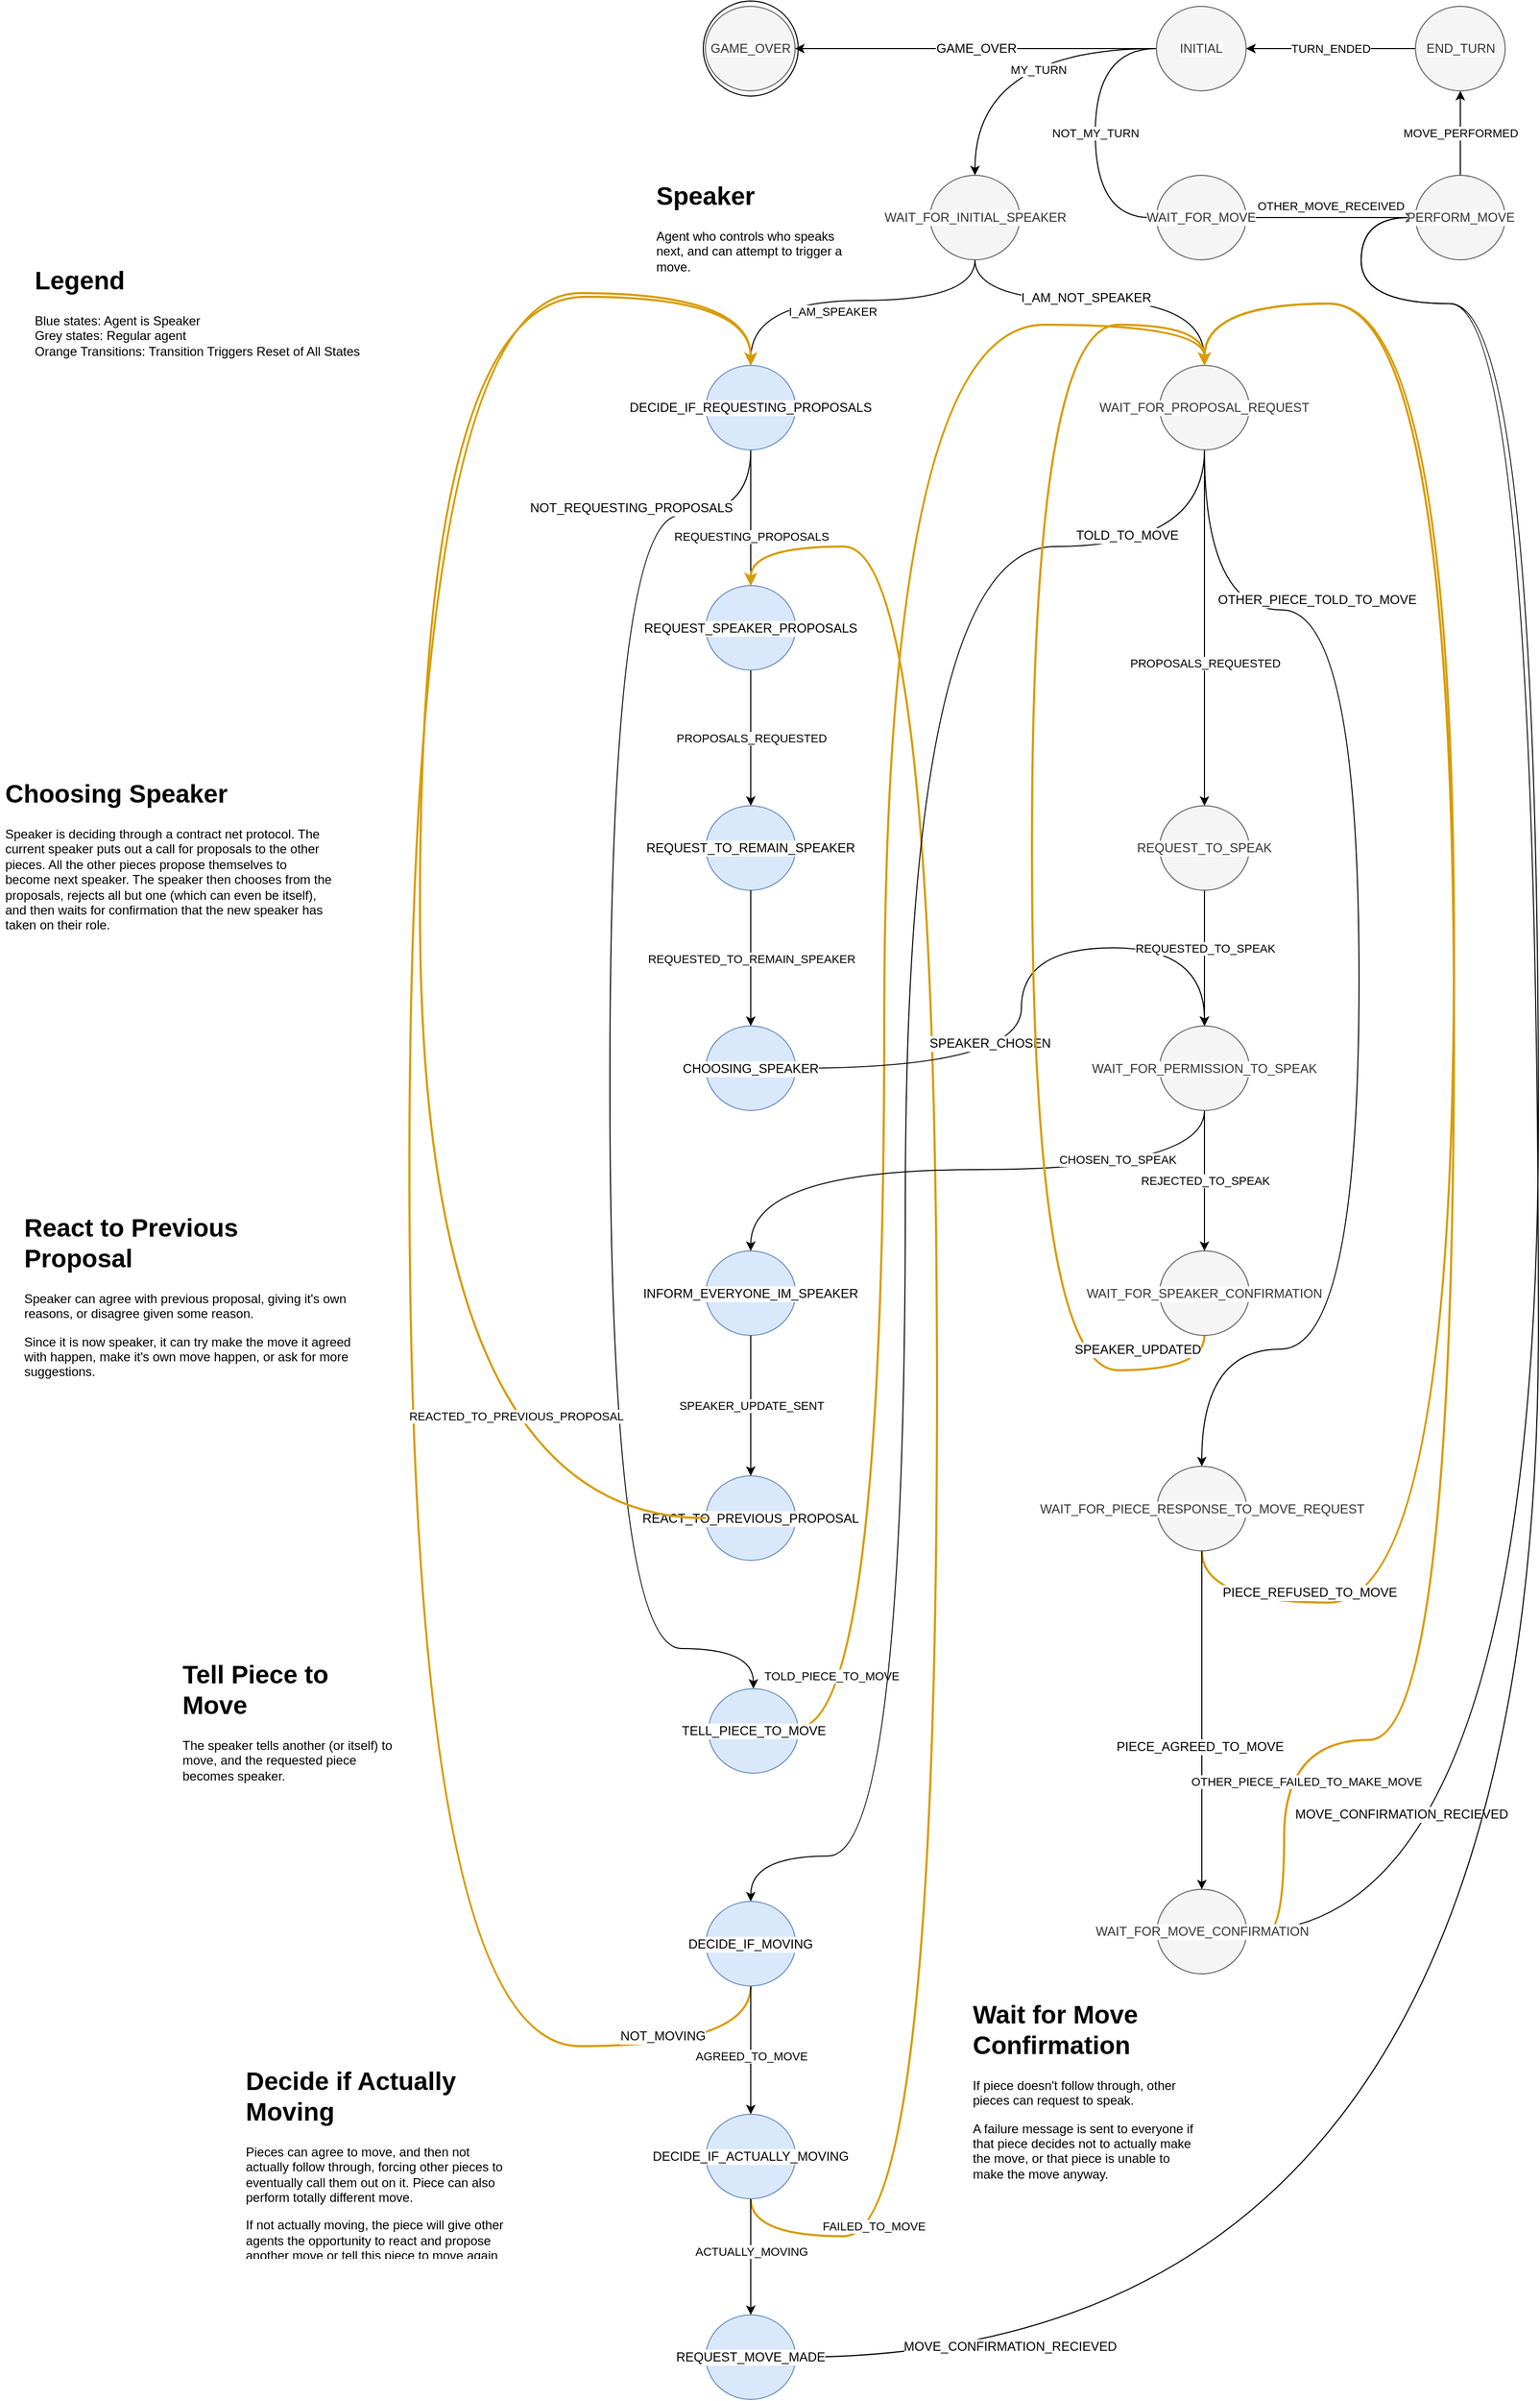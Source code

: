 <mxfile version="12.2.2" type="device" pages="4"><diagram id="c7e31d6c-8c93-e1e8-7283-455b5fcfa418" name="PieceAgentFSA"><mxGraphModel dx="2380" dy="4727" grid="1" gridSize="10" guides="1" tooltips="1" connect="1" arrows="1" fold="1" page="1" pageScale="1" pageWidth="827" pageHeight="1169" math="0" shadow="0"><root><mxCell id="0"/><mxCell id="1" parent="0"/><mxCell id="B8U89k-QQX1wyNX6kiaQ-41" value="REACT_TO_PREVIOUS_PROPOSAL" style="ellipse;whiteSpace=wrap;html=1;verticalAlign=middle;align=center;fontFamily=Helvetica;labelBackgroundColor=#ffffff;fillColor=#dae8fc;strokeColor=#6c8ebf;" parent="1" vertex="1"><mxGeometry x="801" y="-903.5" width="85" height="80" as="geometry"/></mxCell><mxCell id="DuPfwHYzELNYSaNCDzLH-23" value="INFORM_EVERYONE_IM_SPEAKER" style="ellipse;whiteSpace=wrap;html=1;verticalAlign=middle;align=center;fontFamily=Helvetica;labelBackgroundColor=#ffffff;fillColor=#dae8fc;strokeColor=#6c8ebf;" parent="1" vertex="1"><mxGeometry x="801" y="-1116.5" width="85" height="80" as="geometry"/></mxCell><mxCell id="B8U89k-QQX1wyNX6kiaQ-22" value="" style="ellipse;whiteSpace=wrap;html=1;aspect=fixed;labelBackgroundColor=#ffffff;" parent="1" vertex="1"><mxGeometry x="798.5" y="-2300" width="90" height="90" as="geometry"/></mxCell><mxCell id="B8U89k-QQX1wyNX6kiaQ-9" value="MY_TURN" style="edgeStyle=orthogonalEdgeStyle;rounded=0;orthogonalLoop=1;jettySize=auto;html=1;curved=1;verticalAlign=middle;align=center;fontFamily=Helvetica;labelBackgroundColor=#ffffff;" parent="1" source="B8U89k-QQX1wyNX6kiaQ-13" target="B8U89k-QQX1wyNX6kiaQ-21" edge="1"><mxGeometry x="-0.231" y="20" relative="1" as="geometry"><mxPoint as="offset"/></mxGeometry></mxCell><mxCell id="B8U89k-QQX1wyNX6kiaQ-10" value="NOT_MY_TURN" style="edgeStyle=orthogonalEdgeStyle;rounded=0;orthogonalLoop=1;jettySize=auto;html=1;exitX=0;exitY=0.5;exitDx=0;exitDy=0;verticalAlign=middle;align=center;fontFamily=Helvetica;labelBackgroundColor=#ffffff;curved=1;entryX=0;entryY=0.5;entryDx=0;entryDy=0;" parent="1" source="B8U89k-QQX1wyNX6kiaQ-13" target="B8U89k-QQX1wyNX6kiaQ-16" edge="1"><mxGeometry relative="1" as="geometry"><Array as="points"><mxPoint x="1170" y="-2255.5"/><mxPoint x="1170" y="-2095.5"/></Array></mxGeometry></mxCell><mxCell id="B8U89k-QQX1wyNX6kiaQ-11" value="" style="edgeStyle=orthogonalEdgeStyle;curved=1;rounded=0;orthogonalLoop=1;jettySize=auto;html=1;verticalAlign=middle;align=center;fontFamily=Helvetica;labelBackgroundColor=#ffffff;entryX=1;entryY=0.5;entryDx=0;entryDy=0;" parent="1" source="B8U89k-QQX1wyNX6kiaQ-13" target="B8U89k-QQX1wyNX6kiaQ-14" edge="1"><mxGeometry relative="1" as="geometry"/></mxCell><mxCell id="B8U89k-QQX1wyNX6kiaQ-12" value="GAME_OVER" style="text;html=1;resizable=0;points=[];align=center;verticalAlign=middle;labelBackgroundColor=#ffffff;fontFamily=Helvetica;" parent="B8U89k-QQX1wyNX6kiaQ-11" vertex="1" connectable="0"><mxGeometry x="-0.135" y="1" relative="1" as="geometry"><mxPoint x="-23.5" y="-1" as="offset"/></mxGeometry></mxCell><mxCell id="B8U89k-QQX1wyNX6kiaQ-13" value="INITIAL" style="ellipse;whiteSpace=wrap;html=1;verticalAlign=middle;align=center;fontFamily=Helvetica;labelBackgroundColor=#ffffff;fillColor=#f5f5f5;strokeColor=#666666;fontColor=#333333;" parent="1" vertex="1"><mxGeometry x="1228" y="-2295" width="85" height="80" as="geometry"/></mxCell><mxCell id="B8U89k-QQX1wyNX6kiaQ-14" value="GAME_OVER" style="ellipse;whiteSpace=wrap;html=1;verticalAlign=middle;align=center;fontFamily=Helvetica;labelBackgroundColor=#ffffff;fillColor=#f5f5f5;strokeColor=#666666;fontColor=#333333;" parent="1" vertex="1"><mxGeometry x="800.5" y="-2295" width="85" height="80" as="geometry"/></mxCell><mxCell id="B8U89k-QQX1wyNX6kiaQ-15" value="OTHER_MOVE_RECEIVED" style="edgeStyle=orthogonalEdgeStyle;curved=1;rounded=0;orthogonalLoop=1;jettySize=auto;html=1;verticalAlign=middle;align=center;fontFamily=Helvetica;labelBackgroundColor=#ffffff;" parent="1" source="B8U89k-QQX1wyNX6kiaQ-16" target="B8U89k-QQX1wyNX6kiaQ-18" edge="1"><mxGeometry x="-0.006" y="11" relative="1" as="geometry"><mxPoint as="offset"/></mxGeometry></mxCell><mxCell id="B8U89k-QQX1wyNX6kiaQ-17" value="MOVE_PERFORMED" style="edgeStyle=orthogonalEdgeStyle;curved=1;rounded=0;orthogonalLoop=1;jettySize=auto;html=1;verticalAlign=middle;align=center;fontFamily=Helvetica;labelBackgroundColor=#ffffff;" parent="1" source="B8U89k-QQX1wyNX6kiaQ-18" target="B8U89k-QQX1wyNX6kiaQ-20" edge="1"><mxGeometry relative="1" as="geometry"/></mxCell><mxCell id="B8U89k-QQX1wyNX6kiaQ-19" value="TURN_ENDED" style="edgeStyle=orthogonalEdgeStyle;curved=1;rounded=0;orthogonalLoop=1;jettySize=auto;html=1;verticalAlign=middle;align=center;fontFamily=Helvetica;labelBackgroundColor=#ffffff;" parent="1" source="B8U89k-QQX1wyNX6kiaQ-20" target="B8U89k-QQX1wyNX6kiaQ-13" edge="1"><mxGeometry relative="1" as="geometry"/></mxCell><mxCell id="B8U89k-QQX1wyNX6kiaQ-20" value="END_TURN" style="ellipse;whiteSpace=wrap;html=1;verticalAlign=middle;align=center;fontFamily=Helvetica;labelBackgroundColor=#ffffff;fillColor=#f5f5f5;strokeColor=#666666;fontColor=#333333;" parent="1" vertex="1"><mxGeometry x="1473.5" y="-2295" width="85" height="80" as="geometry"/></mxCell><mxCell id="B8U89k-QQX1wyNX6kiaQ-24" value="I_AM_SPEAKER" style="edgeStyle=orthogonalEdgeStyle;curved=1;rounded=0;orthogonalLoop=1;jettySize=auto;html=1;exitX=0.5;exitY=1;exitDx=0;exitDy=0;entryX=0.5;entryY=0;entryDx=0;entryDy=0;labelBackgroundColor=#ffffff;" parent="1" source="B8U89k-QQX1wyNX6kiaQ-21" target="B8U89k-QQX1wyNX6kiaQ-23" edge="1"><mxGeometry x="0.111" y="10" relative="1" as="geometry"><Array as="points"><mxPoint x="1056" y="-2016.5"/><mxPoint x="843" y="-2016.5"/></Array><mxPoint as="offset"/></mxGeometry></mxCell><mxCell id="B8U89k-QQX1wyNX6kiaQ-26" style="edgeStyle=orthogonalEdgeStyle;curved=1;rounded=0;orthogonalLoop=1;jettySize=auto;html=1;exitX=0.5;exitY=1;exitDx=0;exitDy=0;entryX=0.5;entryY=0;entryDx=0;entryDy=0;labelBackgroundColor=#ffffff;" parent="1" source="B8U89k-QQX1wyNX6kiaQ-21" target="B8U89k-QQX1wyNX6kiaQ-25" edge="1"><mxGeometry relative="1" as="geometry"><Array as="points"><mxPoint x="1056" y="-2016.5"/><mxPoint x="1273" y="-2016.5"/></Array></mxGeometry></mxCell><mxCell id="B8U89k-QQX1wyNX6kiaQ-31" value="I_AM_NOT_SPEAKER" style="text;html=1;resizable=0;points=[];align=center;verticalAlign=middle;labelBackgroundColor=#ffffff;" parent="B8U89k-QQX1wyNX6kiaQ-26" vertex="1" connectable="0"><mxGeometry x="-0.201" y="-9" relative="1" as="geometry"><mxPoint x="16" y="-12" as="offset"/></mxGeometry></mxCell><mxCell id="B8U89k-QQX1wyNX6kiaQ-21" value="WAIT_FOR_INITIAL_SPEAKER" style="ellipse;whiteSpace=wrap;html=1;verticalAlign=middle;align=center;fontFamily=Helvetica;labelBackgroundColor=#ffffff;fillColor=#f5f5f5;strokeColor=#666666;fontColor=#333333;" parent="1" vertex="1"><mxGeometry x="1013.5" y="-2135" width="85" height="80" as="geometry"/></mxCell><mxCell id="B8U89k-QQX1wyNX6kiaQ-34" value="REQUESTING_PROPOSALS" style="edgeStyle=orthogonalEdgeStyle;curved=1;rounded=0;orthogonalLoop=1;jettySize=auto;html=1;entryX=0.5;entryY=0;entryDx=0;entryDy=0;exitX=0.5;exitY=1;exitDx=0;exitDy=0;labelBackgroundColor=#ffffff;" parent="1" source="B8U89k-QQX1wyNX6kiaQ-23" target="EVd-XFQ5idECIfsvShIt-5" edge="1"><mxGeometry x="0.266" relative="1" as="geometry"><mxPoint as="offset"/></mxGeometry></mxCell><mxCell id="B8U89k-QQX1wyNX6kiaQ-62" value="" style="edgeStyle=orthogonalEdgeStyle;curved=1;rounded=0;orthogonalLoop=1;jettySize=auto;html=1;endArrow=classic;endFill=1;exitX=0.5;exitY=1;exitDx=0;exitDy=0;entryX=0.5;entryY=0;entryDx=0;entryDy=0;labelBackgroundColor=#ffffff;" parent="1" source="B8U89k-QQX1wyNX6kiaQ-23" target="B8U89k-QQX1wyNX6kiaQ-61" edge="1"><mxGeometry relative="1" as="geometry"><mxPoint x="700" y="-1073.5" as="targetPoint"/><Array as="points"><mxPoint x="843" y="-1813"/><mxPoint x="710" y="-1813"/><mxPoint x="710" y="-740"/><mxPoint x="846" y="-740"/></Array></mxGeometry></mxCell><mxCell id="B8U89k-QQX1wyNX6kiaQ-71" value="NOT_REQUESTING_PROPOSALS" style="text;html=1;resizable=0;points=[];align=center;verticalAlign=middle;labelBackgroundColor=#ffffff;" parent="B8U89k-QQX1wyNX6kiaQ-62" vertex="1" connectable="0"><mxGeometry x="0.099" relative="1" as="geometry"><mxPoint x="20" y="-604" as="offset"/></mxGeometry></mxCell><mxCell id="B8U89k-QQX1wyNX6kiaQ-23" value="DECIDE_IF_REQUESTING_PROPOSALS" style="ellipse;whiteSpace=wrap;html=1;verticalAlign=middle;align=center;fontFamily=Helvetica;labelBackgroundColor=#ffffff;fillColor=#dae8fc;strokeColor=#6c8ebf;" parent="1" vertex="1"><mxGeometry x="801" y="-1955" width="85" height="80" as="geometry"/></mxCell><mxCell id="mPPoi1UOaDOXxjgAs8E4-17" value="TOLD_PIECE_TO_MOVE" style="edgeStyle=orthogonalEdgeStyle;curved=1;rounded=0;orthogonalLoop=1;jettySize=auto;html=1;exitX=0.987;exitY=0.464;exitDx=0;exitDy=0;entryX=0.5;entryY=0;entryDx=0;entryDy=0;labelBackgroundColor=#ffffff;exitPerimeter=0;fillColor=#ffe6cc;strokeColor=#d79b00;strokeWidth=2;" parent="1" source="B8U89k-QQX1wyNX6kiaQ-61" target="B8U89k-QQX1wyNX6kiaQ-25" edge="1"><mxGeometry x="-0.85" y="50" relative="1" as="geometry"><Array as="points"><mxPoint x="970" y="-664.5"/><mxPoint x="970" y="-1993.5"/><mxPoint x="1274" y="-1993.5"/></Array><mxPoint as="offset"/></mxGeometry></mxCell><mxCell id="mPPoi1UOaDOXxjgAs8E4-43" value="FAILED_TO_MOVE" style="edgeStyle=orthogonalEdgeStyle;curved=1;rounded=0;orthogonalLoop=1;jettySize=auto;html=1;exitX=0.5;exitY=1;exitDx=0;exitDy=0;entryX=0.5;entryY=0;entryDx=0;entryDy=0;labelBackgroundColor=#ffffff;fillColor=#ffe6cc;strokeColor=#d79b00;strokeWidth=2;" parent="1" source="mPPoi1UOaDOXxjgAs8E4-30" target="EVd-XFQ5idECIfsvShIt-5" edge="1"><mxGeometry x="-0.85" y="10" relative="1" as="geometry"><mxPoint x="844" y="-472.591" as="sourcePoint"/><Array as="points"><mxPoint x="843" y="-183.5"/><mxPoint x="1020" y="-183.5"/><mxPoint x="1020" y="-1783.5"/><mxPoint x="843" y="-1783.5"/></Array><mxPoint as="offset"/></mxGeometry></mxCell><mxCell id="B8U89k-QQX1wyNX6kiaQ-67" style="edgeStyle=orthogonalEdgeStyle;curved=1;rounded=0;orthogonalLoop=1;jettySize=auto;html=1;exitX=1;exitY=0.5;exitDx=0;exitDy=0;endArrow=classic;endFill=1;entryX=0.5;entryY=0;entryDx=0;entryDy=0;labelBackgroundColor=#ffffff;" parent="1" source="B8U89k-QQX1wyNX6kiaQ-33" target="B8U89k-QQX1wyNX6kiaQ-39" edge="1"><mxGeometry relative="1" as="geometry"><Array as="points"><mxPoint x="1100" y="-1289.5"/><mxPoint x="1100" y="-1403.5"/><mxPoint x="1273" y="-1403.5"/></Array><mxPoint x="1270" y="-1333.5" as="targetPoint"/></mxGeometry></mxCell><mxCell id="B8U89k-QQX1wyNX6kiaQ-68" value="SPEAKER_CHOSEN" style="text;html=1;resizable=0;points=[];align=center;verticalAlign=middle;labelBackgroundColor=#ffffff;" parent="B8U89k-QQX1wyNX6kiaQ-67" vertex="1" connectable="0"><mxGeometry x="-0.703" y="20" relative="1" as="geometry"><mxPoint x="98.5" y="-4" as="offset"/></mxGeometry></mxCell><mxCell id="B8U89k-QQX1wyNX6kiaQ-38" value="PROPOSALS_REQUESTED" style="edgeStyle=orthogonalEdgeStyle;curved=1;rounded=0;orthogonalLoop=1;jettySize=auto;html=1;labelBackgroundColor=#ffffff;" parent="1" source="B8U89k-QQX1wyNX6kiaQ-25" target="B8U89k-QQX1wyNX6kiaQ-37" edge="1"><mxGeometry x="0.196" relative="1" as="geometry"><mxPoint as="offset"/></mxGeometry></mxCell><mxCell id="mPPoi1UOaDOXxjgAs8E4-6" style="edgeStyle=orthogonalEdgeStyle;curved=1;rounded=0;orthogonalLoop=1;jettySize=auto;html=1;exitX=0.5;exitY=1;exitDx=0;exitDy=0;entryX=0.5;entryY=0;entryDx=0;entryDy=0;labelBackgroundColor=#ffffff;" parent="1" source="B8U89k-QQX1wyNX6kiaQ-25" target="mPPoi1UOaDOXxjgAs8E4-18" edge="1"><mxGeometry relative="1" as="geometry"><Array as="points"><mxPoint x="1273" y="-1723.5"/><mxPoint x="1420" y="-1723.5"/><mxPoint x="1420" y="-1023.5"/><mxPoint x="1271" y="-1023.5"/></Array></mxGeometry></mxCell><mxCell id="mPPoi1UOaDOXxjgAs8E4-15" value="OTHER_PIECE_TOLD_TO_MOVE" style="text;html=1;resizable=0;points=[];align=center;verticalAlign=middle;labelBackgroundColor=#ffffff;" parent="mPPoi1UOaDOXxjgAs8E4-6" vertex="1" connectable="0"><mxGeometry x="-0.323" y="-11" relative="1" as="geometry"><mxPoint x="-29" y="-137.5" as="offset"/></mxGeometry></mxCell><mxCell id="mPPoi1UOaDOXxjgAs8E4-13" style="edgeStyle=orthogonalEdgeStyle;curved=1;rounded=0;orthogonalLoop=1;jettySize=auto;html=1;exitX=0.5;exitY=1;exitDx=0;exitDy=0;entryX=0.5;entryY=0;entryDx=0;entryDy=0;labelBackgroundColor=#ffffff;" parent="1" source="B8U89k-QQX1wyNX6kiaQ-25" target="mPPoi1UOaDOXxjgAs8E4-14" edge="1"><mxGeometry relative="1" as="geometry"><mxPoint x="1070" y="-895.708" as="targetPoint"/><Array as="points"><mxPoint x="1274" y="-1783.5"/><mxPoint x="990" y="-1783.5"/><mxPoint x="990" y="-543.5"/><mxPoint x="844" y="-543.5"/></Array></mxGeometry></mxCell><mxCell id="mPPoi1UOaDOXxjgAs8E4-16" value="TOLD_TO_MOVE" style="text;html=1;resizable=0;points=[];align=center;verticalAlign=middle;labelBackgroundColor=#ffffff;" parent="mPPoi1UOaDOXxjgAs8E4-13" vertex="1" connectable="0"><mxGeometry x="-0.539" y="-30" relative="1" as="geometry"><mxPoint x="240" y="-52" as="offset"/></mxGeometry></mxCell><mxCell id="B8U89k-QQX1wyNX6kiaQ-25" value="WAIT_FOR_PROPOSAL_REQUEST" style="ellipse;whiteSpace=wrap;html=1;verticalAlign=middle;align=center;fontFamily=Helvetica;labelBackgroundColor=#ffffff;fillColor=#f5f5f5;strokeColor=#666666;fontColor=#333333;" parent="1" vertex="1"><mxGeometry x="1231" y="-1955" width="85" height="80" as="geometry"/></mxCell><mxCell id="mPPoi1UOaDOXxjgAs8E4-35" style="edgeStyle=orthogonalEdgeStyle;curved=1;rounded=0;orthogonalLoop=1;jettySize=auto;html=1;entryX=0.5;entryY=0;entryDx=0;entryDy=0;labelBackgroundColor=#ffffff;exitX=0.5;exitY=1;exitDx=0;exitDy=0;fillColor=#ffe6cc;strokeColor=#d79b00;strokeWidth=2;" parent="1" source="mPPoi1UOaDOXxjgAs8E4-18" target="B8U89k-QQX1wyNX6kiaQ-25" edge="1"><mxGeometry relative="1" as="geometry"><Array as="points"><mxPoint x="1271" y="-783.5"/><mxPoint x="1510" y="-783.5"/><mxPoint x="1510" y="-2013.5"/><mxPoint x="1273" y="-2013.5"/></Array><mxPoint x="1290" y="-832.5" as="sourcePoint"/></mxGeometry></mxCell><mxCell id="mPPoi1UOaDOXxjgAs8E4-36" value="PIECE_REFUSED_TO_MOVE" style="text;html=1;resizable=0;points=[];align=center;verticalAlign=middle;labelBackgroundColor=#ffffff;" parent="mPPoi1UOaDOXxjgAs8E4-35" vertex="1" connectable="0"><mxGeometry x="-0.786" y="-3" relative="1" as="geometry"><mxPoint x="-43.5" y="-13" as="offset"/></mxGeometry></mxCell><mxCell id="mPPoi1UOaDOXxjgAs8E4-38" style="edgeStyle=orthogonalEdgeStyle;curved=1;rounded=0;orthogonalLoop=1;jettySize=auto;html=1;exitX=0.5;exitY=1;exitDx=0;exitDy=0;entryX=0.5;entryY=0;entryDx=0;entryDy=0;labelBackgroundColor=#ffffff;" parent="1" source="mPPoi1UOaDOXxjgAs8E4-18" target="mPPoi1UOaDOXxjgAs8E4-37" edge="1"><mxGeometry relative="1" as="geometry"/></mxCell><mxCell id="mPPoi1UOaDOXxjgAs8E4-39" value="PIECE_AGREED_TO_MOVE" style="text;html=1;resizable=0;points=[];align=center;verticalAlign=middle;labelBackgroundColor=#ffffff;" parent="mPPoi1UOaDOXxjgAs8E4-38" vertex="1" connectable="0"><mxGeometry x="0.153" y="-2" relative="1" as="geometry"><mxPoint x="-0.5" y="0.5" as="offset"/></mxGeometry></mxCell><mxCell id="mPPoi1UOaDOXxjgAs8E4-18" value="WAIT_FOR_PIECE_RESPONSE_TO_MOVE_REQUEST" style="ellipse;whiteSpace=wrap;html=1;verticalAlign=middle;align=center;fontFamily=Helvetica;labelBackgroundColor=#ffffff;fillColor=#f5f5f5;strokeColor=#666666;fontColor=#333333;" parent="1" vertex="1"><mxGeometry x="1228.5" y="-912.5" width="85" height="80" as="geometry"/></mxCell><mxCell id="B8U89k-QQX1wyNX6kiaQ-40" value="REQUESTED_TO_SPEAK" style="edgeStyle=orthogonalEdgeStyle;curved=1;rounded=0;orthogonalLoop=1;jettySize=auto;html=1;labelBackgroundColor=#ffffff;" parent="1" source="B8U89k-QQX1wyNX6kiaQ-37" target="B8U89k-QQX1wyNX6kiaQ-39" edge="1"><mxGeometry x="-0.152" relative="1" as="geometry"><mxPoint as="offset"/></mxGeometry></mxCell><mxCell id="B8U89k-QQX1wyNX6kiaQ-37" value="REQUEST_TO_SPEAK" style="ellipse;whiteSpace=wrap;html=1;verticalAlign=middle;align=center;fontFamily=Helvetica;labelBackgroundColor=#ffffff;fillColor=#f5f5f5;strokeColor=#666666;fontColor=#333333;" parent="1" vertex="1"><mxGeometry x="1231" y="-1538" width="85" height="80" as="geometry"/></mxCell><mxCell id="B8U89k-QQX1wyNX6kiaQ-44" value="CHOSEN_TO_SPEAK" style="edgeStyle=orthogonalEdgeStyle;rounded=0;orthogonalLoop=1;jettySize=auto;html=1;entryX=0.5;entryY=0;entryDx=0;entryDy=0;curved=1;exitX=0.5;exitY=1;exitDx=0;exitDy=0;labelBackgroundColor=#ffffff;" parent="1" source="B8U89k-QQX1wyNX6kiaQ-39" target="DuPfwHYzELNYSaNCDzLH-23" edge="1"><mxGeometry x="-0.506" y="-10" relative="1" as="geometry"><mxPoint x="1270.5" y="-1458" as="sourcePoint"/><mxPoint x="843.412" y="-1538.559" as="targetPoint"/><Array as="points"><mxPoint x="1274" y="-1193.5"/><mxPoint x="843" y="-1193.5"/></Array><mxPoint as="offset"/></mxGeometry></mxCell><mxCell id="B8U89k-QQX1wyNX6kiaQ-47" value="REJECTED_TO_SPEAK" style="rounded=0;orthogonalLoop=1;jettySize=auto;html=1;entryX=0.5;entryY=0;entryDx=0;entryDy=0;edgeStyle=orthogonalEdgeStyle;curved=1;exitX=0.5;exitY=1;exitDx=0;exitDy=0;labelBackgroundColor=#ffffff;" parent="1" source="B8U89k-QQX1wyNX6kiaQ-39" target="DuPfwHYzELNYSaNCDzLH-22" edge="1"><mxGeometry x="-0.01" relative="1" as="geometry"><Array as="points"><mxPoint x="1274" y="-1223.5"/><mxPoint x="1274" y="-1223.5"/></Array><mxPoint as="offset"/><mxPoint x="1276" y="-1244.5" as="sourcePoint"/><mxPoint x="1275.471" y="-1116.147" as="targetPoint"/></mxGeometry></mxCell><mxCell id="B8U89k-QQX1wyNX6kiaQ-39" value="WAIT_FOR_PERMISSION_TO_SPEAK" style="ellipse;whiteSpace=wrap;html=1;verticalAlign=middle;align=center;fontFamily=Helvetica;labelBackgroundColor=#ffffff;fillColor=#f5f5f5;strokeColor=#666666;fontColor=#333333;" parent="1" vertex="1"><mxGeometry x="1231" y="-1329.5" width="85" height="80" as="geometry"/></mxCell><mxCell id="B8U89k-QQX1wyNX6kiaQ-50" value="&lt;h1&gt;Speaker&lt;/h1&gt;&lt;div&gt;Agent who controls who speaks next, and can attempt to trigger a move.&lt;/div&gt;" style="text;html=1;strokeColor=none;fillColor=none;spacing=5;spacingTop=-20;whiteSpace=wrap;overflow=hidden;rounded=0;labelBackgroundColor=#ffffff;" parent="1" vertex="1"><mxGeometry x="748.5" y="-2135" width="190" height="100" as="geometry"/></mxCell><mxCell id="B8U89k-QQX1wyNX6kiaQ-55" value="&lt;h1&gt;Legend&lt;/h1&gt;&lt;div&gt;Blue states: Agent is Speaker&lt;/div&gt;&lt;div&gt;Grey states: Regular agent&lt;/div&gt;&lt;div&gt;Orange Transitions: Transition Triggers Reset of All States&lt;/div&gt;" style="text;html=1;strokeColor=none;fillColor=none;spacing=5;spacingTop=-20;whiteSpace=wrap;overflow=hidden;rounded=0;labelBackgroundColor=#ffffff;" parent="1" vertex="1"><mxGeometry x="160" y="-2055" width="403" height="120" as="geometry"/></mxCell><mxCell id="mPPoi1UOaDOXxjgAs8E4-28" style="edgeStyle=orthogonalEdgeStyle;curved=1;rounded=0;orthogonalLoop=1;jettySize=auto;html=1;exitX=0.5;exitY=1;exitDx=0;exitDy=0;entryX=0.5;entryY=0;entryDx=0;entryDy=0;labelBackgroundColor=#ffffff;fillColor=#ffe6cc;strokeColor=#d79b00;strokeWidth=2;" parent="1" source="mPPoi1UOaDOXxjgAs8E4-14" target="B8U89k-QQX1wyNX6kiaQ-23" edge="1"><mxGeometry relative="1" as="geometry"><Array as="points"><mxPoint x="843" y="-363.5"/><mxPoint x="520" y="-363.5"/><mxPoint x="520" y="-2023.5"/><mxPoint x="843" y="-2023.5"/></Array></mxGeometry></mxCell><mxCell id="mPPoi1UOaDOXxjgAs8E4-29" value="NOT_MOVING" style="text;html=1;resizable=0;points=[];align=center;verticalAlign=middle;labelBackgroundColor=#ffffff;" parent="mPPoi1UOaDOXxjgAs8E4-28" vertex="1" connectable="0"><mxGeometry x="-0.862" y="-2" relative="1" as="geometry"><mxPoint x="27.5" y="-8" as="offset"/></mxGeometry></mxCell><mxCell id="mPPoi1UOaDOXxjgAs8E4-31" value="AGREED_TO_MOVE" style="edgeStyle=orthogonalEdgeStyle;curved=1;rounded=0;orthogonalLoop=1;jettySize=auto;html=1;labelBackgroundColor=#ffffff;" parent="1" source="mPPoi1UOaDOXxjgAs8E4-14" target="mPPoi1UOaDOXxjgAs8E4-30" edge="1"><mxGeometry x="0.091" relative="1" as="geometry"><mxPoint as="offset"/></mxGeometry></mxCell><mxCell id="mPPoi1UOaDOXxjgAs8E4-14" value="DECIDE_IF_MOVING" style="ellipse;whiteSpace=wrap;html=1;verticalAlign=middle;align=center;fontFamily=Helvetica;labelBackgroundColor=#ffffff;fillColor=#dae8fc;strokeColor=#6c8ebf;" parent="1" vertex="1"><mxGeometry x="801" y="-500.5" width="85" height="80" as="geometry"/></mxCell><mxCell id="mPPoi1UOaDOXxjgAs8E4-46" value="ACTUALLY_MOVING" style="edgeStyle=orthogonalEdgeStyle;curved=1;rounded=0;orthogonalLoop=1;jettySize=auto;html=1;exitX=0.5;exitY=1;exitDx=0;exitDy=0;entryX=0.5;entryY=0;entryDx=0;entryDy=0;labelBackgroundColor=#ffffff;" parent="1" source="mPPoi1UOaDOXxjgAs8E4-30" target="mPPoi1UOaDOXxjgAs8E4-45" edge="1"><mxGeometry x="-0.092" relative="1" as="geometry"><mxPoint as="offset"/></mxGeometry></mxCell><mxCell id="mPPoi1UOaDOXxjgAs8E4-30" value="DECIDE_IF_ACTUALLY_MOVING" style="ellipse;whiteSpace=wrap;html=1;verticalAlign=middle;align=center;fontFamily=Helvetica;labelBackgroundColor=#ffffff;fillColor=#dae8fc;strokeColor=#6c8ebf;" parent="1" vertex="1"><mxGeometry x="801" y="-299" width="85" height="80" as="geometry"/></mxCell><mxCell id="mPPoi1UOaDOXxjgAs8E4-23" value="&lt;h1&gt;React to Previous Proposal&lt;/h1&gt;&lt;p&gt;Speaker can agree with previous proposal, giving it's own reasons, or disagree given some reason.&lt;/p&gt;&lt;p&gt;Since it is now speaker, it can try make the move it agreed with happen, make it's own move happen, or ask for more suggestions.&lt;/p&gt;" style="text;html=1;strokeColor=none;fillColor=none;spacing=5;spacingTop=-20;whiteSpace=wrap;overflow=hidden;rounded=0;labelBackgroundColor=#ffffff;" parent="1" vertex="1"><mxGeometry x="150" y="-1158.5" width="320" height="169" as="geometry"/></mxCell><mxCell id="mPPoi1UOaDOXxjgAs8E4-24" value="&lt;h1&gt;Tell Piece to Move&lt;/h1&gt;&lt;p&gt;The speaker tells another (or itself) to move, and the requested piece becomes speaker.&lt;/p&gt;" style="text;html=1;strokeColor=none;fillColor=none;spacing=5;spacingTop=-20;whiteSpace=wrap;overflow=hidden;rounded=0;labelBackgroundColor=#ffffff;" parent="1" vertex="1"><mxGeometry x="300" y="-735" width="210" height="146" as="geometry"/></mxCell><mxCell id="mPPoi1UOaDOXxjgAs8E4-34" value="&lt;h1&gt;&lt;span&gt;Decide if Actually Moving&lt;/span&gt;&lt;/h1&gt;&lt;p&gt;Pieces can agree to move, and then not actually follow through, forcing other pieces to eventually call them out on it. Piece can also perform totally different move.&lt;/p&gt;&lt;p&gt;If not actually moving, the piece will give other agents the opportunity to react and propose another move or tell this piece to move again by triggering a speaker contract net again.&amp;nbsp;&lt;/p&gt;" style="text;html=1;strokeColor=none;fillColor=none;spacing=5;spacingTop=-20;whiteSpace=wrap;overflow=hidden;rounded=0;labelBackgroundColor=#ffffff;" parent="1" vertex="1"><mxGeometry x="360" y="-350" width="260" height="188" as="geometry"/></mxCell><mxCell id="mPPoi1UOaDOXxjgAs8E4-41" value="OTHER_PIECE_FAILED_TO_MAKE_MOVE" style="edgeStyle=orthogonalEdgeStyle;curved=1;rounded=0;orthogonalLoop=1;jettySize=auto;html=1;entryX=0.5;entryY=0;entryDx=0;entryDy=0;exitX=1;exitY=0.5;exitDx=0;exitDy=0;labelBackgroundColor=#ffffff;fillColor=#ffe6cc;strokeColor=#d79b00;strokeWidth=2;" parent="1" source="mPPoi1UOaDOXxjgAs8E4-37" target="B8U89k-QQX1wyNX6kiaQ-25" edge="1"><mxGeometry x="-0.822" y="-21" relative="1" as="geometry"><mxPoint x="1370" y="-1683.5" as="targetPoint"/><Array as="points"><mxPoint x="1314" y="-470.5"/><mxPoint x="1349" y="-470.5"/><mxPoint x="1349" y="-653.5"/><mxPoint x="1510" y="-653.5"/><mxPoint x="1510" y="-2013.5"/><mxPoint x="1274" y="-2013.5"/></Array><mxPoint as="offset"/></mxGeometry></mxCell><mxCell id="mPPoi1UOaDOXxjgAs8E4-42" style="edgeStyle=orthogonalEdgeStyle;curved=1;rounded=0;orthogonalLoop=1;jettySize=auto;html=1;exitX=1;exitY=0.5;exitDx=0;exitDy=0;entryX=0;entryY=0.5;entryDx=0;entryDy=0;labelBackgroundColor=#ffffff;" parent="1" source="mPPoi1UOaDOXxjgAs8E4-37" target="B8U89k-QQX1wyNX6kiaQ-18" edge="1"><mxGeometry relative="1" as="geometry"><Array as="points"><mxPoint x="1590" y="-471.5"/><mxPoint x="1590" y="-2013.5"/><mxPoint x="1422" y="-2013.5"/><mxPoint x="1422" y="-2095.5"/></Array></mxGeometry></mxCell><mxCell id="mPPoi1UOaDOXxjgAs8E4-48" value="MOVE_CONFIRMATION_RECIEVED" style="text;html=1;resizable=0;points=[];align=center;verticalAlign=middle;labelBackgroundColor=#ffffff;" parent="mPPoi1UOaDOXxjgAs8E4-42" vertex="1" connectable="0"><mxGeometry x="-0.845" y="60" relative="1" as="geometry"><mxPoint x="-17.5" y="-51" as="offset"/></mxGeometry></mxCell><mxCell id="mPPoi1UOaDOXxjgAs8E4-37" value="WAIT_FOR_MOVE_CONFIRMATION" style="ellipse;whiteSpace=wrap;html=1;verticalAlign=middle;align=center;fontFamily=Helvetica;labelBackgroundColor=#ffffff;fillColor=#f5f5f5;strokeColor=#666666;fontColor=#333333;" parent="1" vertex="1"><mxGeometry x="1228.5" y="-512" width="85" height="80" as="geometry"/></mxCell><mxCell id="mPPoi1UOaDOXxjgAs8E4-49" style="edgeStyle=orthogonalEdgeStyle;curved=1;rounded=0;orthogonalLoop=1;jettySize=auto;html=1;exitX=1;exitY=0.5;exitDx=0;exitDy=0;entryX=0;entryY=0.5;entryDx=0;entryDy=0;labelBackgroundColor=#ffffff;" parent="1" source="mPPoi1UOaDOXxjgAs8E4-45" target="B8U89k-QQX1wyNX6kiaQ-18" edge="1"><mxGeometry relative="1" as="geometry"><Array as="points"><mxPoint x="1590" y="-68.5"/><mxPoint x="1590" y="-2013.5"/><mxPoint x="1422" y="-2013.5"/><mxPoint x="1422" y="-2095.5"/></Array></mxGeometry></mxCell><mxCell id="mPPoi1UOaDOXxjgAs8E4-50" value="MOVE_CONFIRMATION_RECIEVED" style="text;html=1;resizable=0;points=[];align=center;verticalAlign=middle;labelBackgroundColor=#ffffff;" parent="mPPoi1UOaDOXxjgAs8E4-49" vertex="1" connectable="0"><mxGeometry x="-0.936" y="5" relative="1" as="geometry"><mxPoint x="108" y="-5" as="offset"/></mxGeometry></mxCell><mxCell id="mPPoi1UOaDOXxjgAs8E4-45" value="REQUEST_MOVE_MADE" style="ellipse;whiteSpace=wrap;html=1;verticalAlign=middle;align=center;fontFamily=Helvetica;labelBackgroundColor=#ffffff;fillColor=#dae8fc;strokeColor=#6c8ebf;" parent="1" vertex="1"><mxGeometry x="801" y="-109" width="85" height="80" as="geometry"/></mxCell><mxCell id="DuPfwHYzELNYSaNCDzLH-7" value="&lt;h1&gt;Wait for Move Confirmation&lt;/h1&gt;&lt;p&gt;If piece doesn't follow through, other pieces can request to speak.&lt;/p&gt;&lt;p&gt;A failure message is sent to everyone if that piece decides not to actually make the move, or that piece is unable to make the move anyway.&lt;/p&gt;" style="text;html=1;strokeColor=none;fillColor=none;spacing=5;spacingTop=-20;whiteSpace=wrap;overflow=hidden;rounded=0;labelBackgroundColor=#ffffff;" parent="1" vertex="1"><mxGeometry x="1048.5" y="-413.5" width="222" height="229" as="geometry"/></mxCell><mxCell id="DuPfwHYzELNYSaNCDzLH-20" style="edgeStyle=orthogonalEdgeStyle;curved=1;rounded=0;orthogonalLoop=1;jettySize=auto;html=1;exitX=0.5;exitY=1;exitDx=0;exitDy=0;entryX=0.5;entryY=0;entryDx=0;entryDy=0;endArrow=classic;endFill=1;labelBackgroundColor=#ffffff;fillColor=#ffe6cc;strokeColor=#d79b00;strokeWidth=2;" parent="1" source="DuPfwHYzELNYSaNCDzLH-22" target="B8U89k-QQX1wyNX6kiaQ-25" edge="1"><mxGeometry relative="1" as="geometry"><mxPoint x="843.412" y="-1458.559" as="sourcePoint"/><Array as="points"><mxPoint x="1274" y="-1003.5"/><mxPoint x="1110" y="-1003.5"/><mxPoint x="1110" y="-1993.5"/><mxPoint x="1274" y="-1993.5"/></Array></mxGeometry></mxCell><mxCell id="DuPfwHYzELNYSaNCDzLH-21" value="SPEAKER_UPDATED" style="text;html=1;resizable=0;points=[];align=center;verticalAlign=middle;labelBackgroundColor=#ffffff;" parent="DuPfwHYzELNYSaNCDzLH-20" vertex="1" connectable="0"><mxGeometry x="0.048" y="-2" relative="1" as="geometry"><mxPoint x="98" y="511.5" as="offset"/></mxGeometry></mxCell><mxCell id="DuPfwHYzELNYSaNCDzLH-17" value="SPEAKER_UPDATE_SENT" style="edgeStyle=orthogonalEdgeStyle;curved=1;rounded=0;orthogonalLoop=1;jettySize=auto;html=1;entryX=0.5;entryY=0;entryDx=0;entryDy=0;endArrow=classic;endFill=1;exitX=0.5;exitY=1;exitDx=0;exitDy=0;labelBackgroundColor=#ffffff;" parent="1" source="DuPfwHYzELNYSaNCDzLH-23" target="B8U89k-QQX1wyNX6kiaQ-41" edge="1"><mxGeometry x="0.002" relative="1" as="geometry"><mxPoint x="1200" y="-1076.5" as="sourcePoint"/><mxPoint as="offset"/></mxGeometry></mxCell><mxCell id="DuPfwHYzELNYSaNCDzLH-22" value="WAIT_FOR_SPEAKER_CONFIRMATION" style="ellipse;whiteSpace=wrap;html=1;verticalAlign=middle;align=center;fontFamily=Helvetica;labelBackgroundColor=#ffffff;fillColor=#f5f5f5;strokeColor=#666666;fontColor=#333333;" parent="1" vertex="1"><mxGeometry x="1231" y="-1116.5" width="85" height="80" as="geometry"/></mxCell><mxCell id="DuPfwHYzELNYSaNCDzLH-25" value="&lt;h1&gt;Choosing Speaker&lt;/h1&gt;&lt;p&gt;Speaker is deciding through a contract net protocol. The current speaker puts out a call for proposals to the other pieces. All the other pieces propose themselves to become next speaker. The speaker then chooses from the proposals, rejects all but one (which can even be itself), and then waits for confirmation that the new speaker has taken on their role.&lt;/p&gt;" style="text;html=1;strokeColor=none;fillColor=none;spacing=5;spacingTop=-20;whiteSpace=wrap;overflow=hidden;rounded=0;labelBackgroundColor=#ffffff;" parent="1" vertex="1"><mxGeometry x="132" y="-1569.5" width="320" height="169" as="geometry"/></mxCell><mxCell id="EVd-XFQ5idECIfsvShIt-6" value="PROPOSALS_REQUESTED" style="edgeStyle=orthogonalEdgeStyle;rounded=0;orthogonalLoop=1;jettySize=auto;html=1;exitX=0.5;exitY=1;exitDx=0;exitDy=0;curved=1;labelBackgroundColor=#ffffff;" parent="1" source="EVd-XFQ5idECIfsvShIt-5" target="EVd-XFQ5idECIfsvShIt-23" edge="1"><mxGeometry x="0.001" relative="1" as="geometry"><mxPoint as="offset"/></mxGeometry></mxCell><mxCell id="EVd-XFQ5idECIfsvShIt-5" value="REQUEST_SPEAKER_PROPOSALS" style="ellipse;whiteSpace=wrap;html=1;verticalAlign=middle;align=center;fontFamily=Helvetica;labelBackgroundColor=#ffffff;fillColor=#dae8fc;strokeColor=#6c8ebf;" parent="1" vertex="1"><mxGeometry x="801" y="-1746.5" width="85" height="80" as="geometry"/></mxCell><mxCell id="EVd-XFQ5idECIfsvShIt-23" value="REQUEST_TO_REMAIN_SPEAKER" style="ellipse;whiteSpace=wrap;html=1;verticalAlign=middle;align=center;fontFamily=Helvetica;labelBackgroundColor=#ffffff;fillColor=#dae8fc;strokeColor=#6c8ebf;" parent="1" vertex="1"><mxGeometry x="801" y="-1538" width="85" height="80" as="geometry"/></mxCell><mxCell id="B8U89k-QQX1wyNX6kiaQ-33" value="CHOOSING_SPEAKER" style="ellipse;whiteSpace=wrap;html=1;verticalAlign=middle;align=center;fontFamily=Helvetica;labelBackgroundColor=#ffffff;fillColor=#dae8fc;strokeColor=#6c8ebf;" parent="1" vertex="1"><mxGeometry x="801" y="-1329.5" width="85" height="80" as="geometry"/></mxCell><mxCell id="B8U89k-QQX1wyNX6kiaQ-61" value="TELL_PIECE_TO_MOVE" style="ellipse;whiteSpace=wrap;html=1;verticalAlign=middle;align=center;fontFamily=Helvetica;labelBackgroundColor=#ffffff;fillColor=#dae8fc;strokeColor=#6c8ebf;" parent="1" vertex="1"><mxGeometry x="803.5" y="-702" width="85" height="80" as="geometry"/></mxCell><mxCell id="B8U89k-QQX1wyNX6kiaQ-18" value="PERFORM_MOVE" style="ellipse;whiteSpace=wrap;html=1;verticalAlign=middle;align=center;fontFamily=Helvetica;labelBackgroundColor=#ffffff;fillColor=#f5f5f5;strokeColor=#666666;fontColor=#333333;" parent="1" vertex="1"><mxGeometry x="1473.5" y="-2135" width="85" height="80" as="geometry"/></mxCell><mxCell id="B8U89k-QQX1wyNX6kiaQ-16" value="WAIT_FOR_MOVE" style="ellipse;whiteSpace=wrap;html=1;verticalAlign=middle;align=center;fontFamily=Helvetica;labelBackgroundColor=#ffffff;fillColor=#f5f5f5;strokeColor=#666666;fontColor=#333333;" parent="1" vertex="1"><mxGeometry x="1228" y="-2135" width="85" height="80" as="geometry"/></mxCell><mxCell id="EVd-XFQ5idECIfsvShIt-24" value="REQUESTED_TO_REMAIN_SPEAKER" style="edgeStyle=orthogonalEdgeStyle;curved=1;rounded=0;orthogonalLoop=1;jettySize=auto;html=1;exitX=0.5;exitY=1;exitDx=0;exitDy=0;entryX=0.5;entryY=0;entryDx=0;entryDy=0;labelBackgroundColor=#ffffff;" parent="1" source="EVd-XFQ5idECIfsvShIt-23" target="B8U89k-QQX1wyNX6kiaQ-33" edge="1"><mxGeometry x="0.003" relative="1" as="geometry"><mxPoint as="offset"/></mxGeometry></mxCell><mxCell id="B8U89k-QQX1wyNX6kiaQ-59" value="REACTED_TO_PREVIOUS_PROPOSAL" style="edgeStyle=orthogonalEdgeStyle;rounded=0;orthogonalLoop=1;jettySize=auto;html=1;exitX=0;exitY=0.5;exitDx=0;exitDy=0;entryX=0.5;entryY=0;entryDx=0;entryDy=0;endArrow=classic;endFill=1;curved=1;labelBackgroundColor=#ffffff;fillColor=#ffe6cc;strokeColor=#d79b00;strokeWidth=2;" parent="1" source="B8U89k-QQX1wyNX6kiaQ-41" target="B8U89k-QQX1wyNX6kiaQ-23" edge="1"><mxGeometry x="-0.8" y="-97" relative="1" as="geometry"><Array as="points"><mxPoint x="530" y="-864"/><mxPoint x="530" y="-2020"/><mxPoint x="844" y="-2020"/></Array><mxPoint as="offset"/></mxGeometry></mxCell></root></mxGraphModel></diagram><diagram id="0Q4sVPOY2qG8XnRIzHGp" name="GameAgentFSA"><mxGraphModel dx="6" dy="836" grid="1" gridSize="10" guides="1" tooltips="1" connect="1" arrows="1" fold="1" page="1" pageScale="1" pageWidth="827" pageHeight="1169" math="0" shadow="0"><root><mxCell id="PDQghcsnh-nxnfEy3pBP-0"/><mxCell id="PDQghcsnh-nxnfEy3pBP-1" parent="PDQghcsnh-nxnfEy3pBP-0"/><mxCell id="PSxTCnkAR4d-wggvsBIW-0" value="" style="ellipse;whiteSpace=wrap;html=1;aspect=fixed;" parent="PDQghcsnh-nxnfEy3pBP-1" vertex="1"><mxGeometry x="1335" y="147.5" width="75" height="75" as="geometry"/></mxCell><mxCell id="PSxTCnkAR4d-wggvsBIW-1" value="" style="edgeStyle=orthogonalEdgeStyle;rounded=0;orthogonalLoop=1;jettySize=auto;html=1;" parent="PDQghcsnh-nxnfEy3pBP-1" source="PSxTCnkAR4d-wggvsBIW-2" target="PSxTCnkAR4d-wggvsBIW-7" edge="1"><mxGeometry relative="1" as="geometry"/></mxCell><mxCell id="PSxTCnkAR4d-wggvsBIW-2" value="" style="ellipse;html=1;shape=startState;fillColor=#000000;strokeColor=#ff0000;" parent="PDQghcsnh-nxnfEy3pBP-1" vertex="1"><mxGeometry x="1140" y="55" width="30" height="30" as="geometry"/></mxCell><mxCell id="PSxTCnkAR4d-wggvsBIW-3" value="" style="edgeStyle=orthogonalEdgeStyle;rounded=0;orthogonalLoop=1;jettySize=auto;html=1;" parent="PDQghcsnh-nxnfEy3pBP-1" source="PSxTCnkAR4d-wggvsBIW-7" target="PSxTCnkAR4d-wggvsBIW-14" edge="1"><mxGeometry relative="1" as="geometry"/></mxCell><mxCell id="PSxTCnkAR4d-wggvsBIW-4" value="" style="edgeStyle=orthogonalEdgeStyle;rounded=0;orthogonalLoop=1;jettySize=auto;html=1;curved=1;" parent="PDQghcsnh-nxnfEy3pBP-1" source="PSxTCnkAR4d-wggvsBIW-7" target="PSxTCnkAR4d-wggvsBIW-10" edge="1"><mxGeometry relative="1" as="geometry"/></mxCell><mxCell id="PSxTCnkAR4d-wggvsBIW-5" value="isAgentMove" style="text;html=1;resizable=0;points=[];align=center;verticalAlign=middle;labelBackgroundColor=#ffffff;" parent="PSxTCnkAR4d-wggvsBIW-4" vertex="1" connectable="0"><mxGeometry x="-0.316" relative="1" as="geometry"><mxPoint x="8.5" y="29.5" as="offset"/></mxGeometry></mxCell><mxCell id="PSxTCnkAR4d-wggvsBIW-6" value="gameComplete" style="edgeStyle=orthogonalEdgeStyle;curved=1;rounded=0;orthogonalLoop=1;jettySize=auto;html=1;" parent="PDQghcsnh-nxnfEy3pBP-1" source="PSxTCnkAR4d-wggvsBIW-7" target="PSxTCnkAR4d-wggvsBIW-8" edge="1"><mxGeometry relative="1" as="geometry"/></mxCell><mxCell id="PSxTCnkAR4d-wggvsBIW-7" value="init" style="ellipse;whiteSpace=wrap;html=1;" parent="PDQghcsnh-nxnfEy3pBP-1" vertex="1"><mxGeometry x="1112.5" y="145" width="85" height="80" as="geometry"/></mxCell><mxCell id="PSxTCnkAR4d-wggvsBIW-8" value="endgame" style="ellipse;whiteSpace=wrap;html=1;fillColor=none;" parent="PDQghcsnh-nxnfEy3pBP-1" vertex="1"><mxGeometry x="1327.5" y="140" width="90" height="90" as="geometry"/></mxCell><mxCell id="PSxTCnkAR4d-wggvsBIW-9" value="leaderAgentChosen" style="edgeStyle=orthogonalEdgeStyle;curved=1;rounded=0;orthogonalLoop=1;jettySize=auto;html=1;entryX=0.5;entryY=0;entryDx=0;entryDy=0;exitX=1;exitY=0.5;exitDx=0;exitDy=0;" parent="PDQghcsnh-nxnfEy3pBP-1" source="PSxTCnkAR4d-wggvsBIW-10" target="PSxTCnkAR4d-wggvsBIW-14" edge="1"><mxGeometry x="-0.17" relative="1" as="geometry"><mxPoint x="1475.0" y="185" as="targetPoint"/><Array as="points"><mxPoint x="1100" y="345"/><mxPoint x="1100" y="275"/><mxPoint x="1155" y="275"/></Array><mxPoint as="offset"/></mxGeometry></mxCell><mxCell id="PSxTCnkAR4d-wggvsBIW-10" value="inform ALL of leader agent" style="ellipse;whiteSpace=wrap;html=1;" parent="PDQghcsnh-nxnfEy3pBP-1" vertex="1"><mxGeometry x="981.5" y="305" width="85" height="80" as="geometry"/></mxCell><mxCell id="PSxTCnkAR4d-wggvsBIW-11" value="" style="edgeStyle=orthogonalEdgeStyle;rounded=0;orthogonalLoop=1;jettySize=auto;html=1;" parent="PDQghcsnh-nxnfEy3pBP-1" source="PSxTCnkAR4d-wggvsBIW-14" target="PSxTCnkAR4d-wggvsBIW-20" edge="1"><mxGeometry relative="1" as="geometry"/></mxCell><mxCell id="PSxTCnkAR4d-wggvsBIW-12" value="moveReceived" style="text;html=1;resizable=0;points=[];align=center;verticalAlign=middle;labelBackgroundColor=#ffffff;" parent="PSxTCnkAR4d-wggvsBIW-11" vertex="1" connectable="0"><mxGeometry x="0.136" relative="1" as="geometry"><mxPoint as="offset"/></mxGeometry></mxCell><mxCell id="PSxTCnkAR4d-wggvsBIW-13" value="noMoveReceived" style="edgeStyle=orthogonalEdgeStyle;rounded=0;orthogonalLoop=1;jettySize=auto;html=1;exitX=0.913;exitY=0.217;exitDx=0;exitDy=0;exitPerimeter=0;entryX=0.946;entryY=0.735;entryDx=0;entryDy=0;entryPerimeter=0;curved=1;" parent="PDQghcsnh-nxnfEy3pBP-1" source="PSxTCnkAR4d-wggvsBIW-14" target="PSxTCnkAR4d-wggvsBIW-14" edge="1"><mxGeometry x="0.451" y="-36" relative="1" as="geometry"><Array as="points"><mxPoint x="1220" y="322"/><mxPoint x="1220" y="364"/></Array><mxPoint x="30" y="17" as="offset"/></mxGeometry></mxCell><mxCell id="PSxTCnkAR4d-wggvsBIW-14" value="wait for move" style="ellipse;whiteSpace=wrap;html=1;" parent="PDQghcsnh-nxnfEy3pBP-1" vertex="1"><mxGeometry x="1112.5" y="305" width="85" height="80" as="geometry"/></mxCell><mxCell id="PSxTCnkAR4d-wggvsBIW-15" value="" style="edgeStyle=orthogonalEdgeStyle;rounded=0;orthogonalLoop=1;jettySize=auto;html=1;entryX=1;entryY=0.5;entryDx=0;entryDy=0;" parent="PDQghcsnh-nxnfEy3pBP-1" source="PSxTCnkAR4d-wggvsBIW-20" target="PSxTCnkAR4d-wggvsBIW-25" edge="1"><mxGeometry relative="1" as="geometry"><mxPoint x="1155" y="625" as="targetPoint"/><Array as="points"/></mxGeometry></mxCell><mxCell id="PSxTCnkAR4d-wggvsBIW-16" value="moveValid" style="text;html=1;resizable=0;points=[];align=center;verticalAlign=middle;labelBackgroundColor=#ffffff;" parent="PSxTCnkAR4d-wggvsBIW-15" vertex="1" connectable="0"><mxGeometry x="-0.126" y="2" relative="1" as="geometry"><mxPoint as="offset"/></mxGeometry></mxCell><mxCell id="PSxTCnkAR4d-wggvsBIW-17" value="moveInvalid" style="edgeStyle=orthogonalEdgeStyle;rounded=0;orthogonalLoop=1;jettySize=auto;html=1;entryX=0;entryY=0.5;entryDx=0;entryDy=0;" parent="PDQghcsnh-nxnfEy3pBP-1" source="PSxTCnkAR4d-wggvsBIW-20" target="PSxTCnkAR4d-wggvsBIW-22" edge="1"><mxGeometry relative="1" as="geometry"><mxPoint x="1277.5" y="505" as="targetPoint"/></mxGeometry></mxCell><mxCell id="PSxTCnkAR4d-wggvsBIW-18" style="edgeStyle=orthogonalEdgeStyle;rounded=0;orthogonalLoop=1;jettySize=auto;html=1;exitX=1;exitY=0;exitDx=0;exitDy=0;entryX=0.5;entryY=0;entryDx=0;entryDy=0;curved=1;" parent="PDQghcsnh-nxnfEy3pBP-1" source="PSxTCnkAR4d-wggvsBIW-20" target="PSxTCnkAR4d-wggvsBIW-14" edge="1"><mxGeometry relative="1" as="geometry"><Array as="points"><mxPoint x="1185" y="425"/><mxPoint x="1310" y="425"/><mxPoint x="1310" y="285"/><mxPoint x="1155" y="285"/></Array></mxGeometry></mxCell><mxCell id="PSxTCnkAR4d-wggvsBIW-19" value="moveNotUnderstood" style="text;html=1;resizable=0;points=[];align=center;verticalAlign=middle;labelBackgroundColor=#ffffff;" parent="PSxTCnkAR4d-wggvsBIW-18" vertex="1" connectable="0"><mxGeometry x="-0.159" y="5" relative="1" as="geometry"><mxPoint as="offset"/></mxGeometry></mxCell><mxCell id="PSxTCnkAR4d-wggvsBIW-20" value="verify move" style="ellipse;whiteSpace=wrap;html=1;" parent="PDQghcsnh-nxnfEy3pBP-1" vertex="1"><mxGeometry x="1112.5" y="465" width="85" height="80" as="geometry"/></mxCell><mxCell id="PSxTCnkAR4d-wggvsBIW-21" value="refusedToMove" style="edgeStyle=orthogonalEdgeStyle;rounded=0;orthogonalLoop=1;jettySize=auto;html=1;exitX=0.5;exitY=0;exitDx=0;exitDy=0;entryX=0.5;entryY=0;entryDx=0;entryDy=0;curved=1;" parent="PDQghcsnh-nxnfEy3pBP-1" source="PSxTCnkAR4d-wggvsBIW-22" target="PSxTCnkAR4d-wggvsBIW-14" edge="1"><mxGeometry x="0.147" y="10" relative="1" as="geometry"><Array as="points"><mxPoint x="1370" y="465"/><mxPoint x="1370" y="265"/><mxPoint x="1155" y="265"/></Array><mxPoint as="offset"/></mxGeometry></mxCell><mxCell id="PSxTCnkAR4d-wggvsBIW-22" value="send refuse response" style="ellipse;whiteSpace=wrap;html=1;" parent="PDQghcsnh-nxnfEy3pBP-1" vertex="1"><mxGeometry x="1330" y="465" width="85" height="80" as="geometry"/></mxCell><mxCell id="PSxTCnkAR4d-wggvsBIW-23" style="edgeStyle=orthogonalEdgeStyle;curved=1;rounded=0;orthogonalLoop=1;jettySize=auto;html=1;exitX=0.5;exitY=0;exitDx=0;exitDy=0;entryX=0.5;entryY=1;entryDx=0;entryDy=0;" parent="PDQghcsnh-nxnfEy3pBP-1" source="PSxTCnkAR4d-wggvsBIW-25" target="PSxTCnkAR4d-wggvsBIW-27" edge="1"><mxGeometry relative="1" as="geometry"><Array as="points"><mxPoint x="892" y="445"/><mxPoint x="892" y="445"/></Array></mxGeometry></mxCell><mxCell id="PSxTCnkAR4d-wggvsBIW-24" value="agreedToMove" style="text;html=1;resizable=0;points=[];align=center;verticalAlign=middle;labelBackgroundColor=#ffffff;" parent="PSxTCnkAR4d-wggvsBIW-23" vertex="1" connectable="0"><mxGeometry x="-0.17" y="-15" relative="1" as="geometry"><mxPoint x="-14.5" y="-7" as="offset"/></mxGeometry></mxCell><mxCell id="PSxTCnkAR4d-wggvsBIW-25" value="send agree response" style="ellipse;whiteSpace=wrap;html=1;" parent="PDQghcsnh-nxnfEy3pBP-1" vertex="1"><mxGeometry x="850" y="465" width="85" height="80" as="geometry"/></mxCell><mxCell id="PSxTCnkAR4d-wggvsBIW-26" value="performedMove" style="edgeStyle=orthogonalEdgeStyle;curved=1;rounded=0;orthogonalLoop=1;jettySize=auto;html=1;" parent="PDQghcsnh-nxnfEy3pBP-1" source="PSxTCnkAR4d-wggvsBIW-27" target="PSxTCnkAR4d-wggvsBIW-29" edge="1"><mxGeometry relative="1" as="geometry"/></mxCell><mxCell id="PSxTCnkAR4d-wggvsBIW-27" value="perform move" style="ellipse;whiteSpace=wrap;html=1;" parent="PDQghcsnh-nxnfEy3pBP-1" vertex="1"><mxGeometry x="850" y="305" width="85" height="80" as="geometry"/></mxCell><mxCell id="PSxTCnkAR4d-wggvsBIW-28" value="sentMoveInform" style="edgeStyle=orthogonalEdgeStyle;curved=1;rounded=0;orthogonalLoop=1;jettySize=auto;html=1;exitX=0.5;exitY=0;exitDx=0;exitDy=0;entryX=0.5;entryY=0;entryDx=0;entryDy=0;" parent="PDQghcsnh-nxnfEy3pBP-1" source="PSxTCnkAR4d-wggvsBIW-29" target="PSxTCnkAR4d-wggvsBIW-7" edge="1"><mxGeometry relative="1" as="geometry"><Array as="points"><mxPoint x="893" y="95"/><mxPoint x="1155" y="95"/></Array></mxGeometry></mxCell><mxCell id="PSxTCnkAR4d-wggvsBIW-29" value="send inform message(s)" style="ellipse;whiteSpace=wrap;html=1;" parent="PDQghcsnh-nxnfEy3pBP-1" vertex="1"><mxGeometry x="850" y="145" width="85" height="80" as="geometry"/></mxCell><mxCell id="PSxTCnkAR4d-wggvsBIW-30" value="isHumanMove" style="text;html=1;resizable=0;points=[];autosize=1;align=left;verticalAlign=top;spacingTop=-4;" parent="PDQghcsnh-nxnfEy3pBP-1" vertex="1"><mxGeometry x="1117.5" y="245" width="90" height="20" as="geometry"/></mxCell><mxCell id="PSxTCnkAR4d-wggvsBIW-31" value="Game Agent FSA" style="text;html=1;resizable=0;points=[];autosize=1;align=left;verticalAlign=top;spacingTop=-4;" parent="PDQghcsnh-nxnfEy3pBP-1" vertex="1"><mxGeometry x="1107.5" y="20" width="110" height="20" as="geometry"/></mxCell></root></mxGraphModel></diagram><diagram id="bdb5152c-0a66-c973-8c05-188d29792f79" name="SequenceDiagrams"><mxGraphModel dx="833" dy="836" grid="1" gridSize="10" guides="1" tooltips="1" connect="1" arrows="1" fold="1" page="1" pageScale="1" pageWidth="827" pageHeight="1169" math="0" shadow="0"><root><mxCell id="0"/><mxCell id="1" parent="0"/><mxCell id="cpM3cXh_sn0goAgBgau8-40" value="loop" style="shape=umlFrame;whiteSpace=wrap;html=1;strokeColor=#000066;fillColor=#FF8000;fontFamily=Times New Roman;fontSize=9;fontColor=#000066;align=center;width=40;height=15;swimlaneFillColor=none;verticalAlign=middle;" parent="1" vertex="1"><mxGeometry x="322.5" y="290" width="231" height="80" as="geometry"/></mxCell><mxCell id="r9iUHJnk_mriyqsGY08E-88" value="" style="edgeStyle=orthogonalEdgeStyle;rounded=0;orthogonalLoop=1;jettySize=auto;html=1;fontFamily=Times New Roman;fontSize=10;" parent="1" edge="1"><mxGeometry relative="1" as="geometry"><mxPoint x="350" y="472" as="targetPoint"/><Array as="points"><mxPoint x="350" y="472"/></Array></mxGeometry></mxCell><mxCell id="r9iUHJnk_mriyqsGY08E-89" value="&lt;font color=&quot;#000066&quot; style=&quot;font-size: 10px;&quot;&gt;&lt;span style=&quot;font-size: 10px;&quot;&gt;request(makeMove)&lt;/span&gt;&lt;/font&gt;" style="text;html=1;resizable=0;points=[];align=center;verticalAlign=middle;labelBackgroundColor=#ffffff;fontFamily=Times New Roman;fontSize=10;" parent="r9iUHJnk_mriyqsGY08E-88" vertex="1" connectable="0"><mxGeometry x="-0.046" y="-1" relative="1" as="geometry"><mxPoint x="1.5" y="-13.5" as="offset"/></mxGeometry></mxCell><mxCell id="w7JpWe3M6NMAFn-PBujG-54" value="&lt;h1&gt;Human Move&lt;/h1&gt;" style="text;html=1;strokeColor=none;fillColor=none;align=center;verticalAlign=middle;whiteSpace=wrap;rounded=0;fontFamily=Times New Roman;fontSize=9;" parent="1" vertex="1"><mxGeometry x="203.5" y="420" width="131" height="20" as="geometry"/></mxCell><mxCell id="w7JpWe3M6NMAFn-PBujG-30" value="alt" style="shape=umlFrame;whiteSpace=wrap;html=1;strokeColor=#000066;fillColor=#FF8000;fontFamily=Times New Roman;fontSize=9;fontColor=#000066;align=center;width=40;height=15;swimlaneFillColor=none;" parent="1" vertex="1"><mxGeometry x="17.5" y="570" width="493" height="140" as="geometry"/></mxCell><mxCell id="w7JpWe3M6NMAFn-PBujG-31" value="" style="endArrow=none;dashed=1;html=1;fontFamily=Times New Roman;fontSize=9;exitX=1.004;exitY=0.448;exitDx=0;exitDy=0;exitPerimeter=0;dashPattern=1 2;entryX=-0.004;entryY=0.434;entryDx=0;entryDy=0;entryPerimeter=0;" parent="1" source="w7JpWe3M6NMAFn-PBujG-30" target="w7JpWe3M6NMAFn-PBujG-30" edge="1"><mxGeometry width="50" height="50" relative="1" as="geometry"><mxPoint x="370" y="590" as="sourcePoint"/><mxPoint x="-32" y="620" as="targetPoint"/><Array as="points"><mxPoint x="247.5" y="630"/></Array></mxGeometry></mxCell><mxCell id="r9iUHJnk_mriyqsGY08E-77" value="" style="shape=umlLifeline;participant=umlActor;perimeter=lifelinePerimeter;whiteSpace=wrap;html=1;container=1;collapsible=0;recursiveResize=0;verticalAlign=top;spacingTop=36;labelBackgroundColor=#ffffff;outlineConnect=0;strokeColor=#000066;fillColor=#FF8000;fontFamily=Times New Roman;fontSize=9;fontColor=#000066;" parent="1" vertex="1"><mxGeometry x="50" y="471" width="20" height="249" as="geometry"/></mxCell><mxCell id="r9iUHJnk_mriyqsGY08E-78" value="Client" style="text;html=1;resizable=0;points=[];autosize=1;align=center;verticalAlign=top;spacingTop=-4;fontSize=9;fontFamily=Times New Roman;fontColor=#000066;" parent="1" vertex="1"><mxGeometry x="35" y="440" width="50" height="20" as="geometry"/></mxCell><mxCell id="r9iUHJnk_mriyqsGY08E-81" value="&lt;div style=&quot;font-size: 9px;&quot;&gt;Gateway Agent&lt;/div&gt;" style="text;html=1;resizable=0;points=[];autosize=1;align=center;verticalAlign=top;spacingTop=-4;fontSize=9;fontFamily=Times New Roman;fontColor=#000066;" parent="1" vertex="1"><mxGeometry x="135" y="440" width="100" height="20" as="geometry"/></mxCell><mxCell id="r9iUHJnk_mriyqsGY08E-82" value="" style="shape=umlLifeline;participant=umlEntity;perimeter=lifelinePerimeter;whiteSpace=wrap;html=1;container=1;collapsible=0;recursiveResize=0;verticalAlign=top;spacingTop=36;labelBackgroundColor=#ffffff;outlineConnect=0;fontFamily=Times New Roman;fontSize=9;fontColor=#000066;align=center;strokeColor=#000066;fillColor=#FF8000;" parent="1" vertex="1"><mxGeometry x="322" y="471" width="45" height="249" as="geometry"/></mxCell><mxCell id="r9iUHJnk_mriyqsGY08E-83" value="" style="html=1;points=[];perimeter=orthogonalPerimeter;strokeColor=#000066;fillColor=#FF8000;fontFamily=Times New Roman;fontSize=9;fontColor=#000066;align=center;" parent="r9iUHJnk_mriyqsGY08E-82" vertex="1"><mxGeometry x="18" y="74" width="10" height="146" as="geometry"/></mxCell><mxCell id="r9iUHJnk_mriyqsGY08E-84" value="&lt;div style=&quot;text-align: center; font-size: 9px;&quot;&gt;Game Agent&lt;/div&gt;" style="text;html=1;resizable=0;points=[];autosize=1;align=center;verticalAlign=top;spacingTop=-4;fontSize=9;fontFamily=Times New Roman;fontColor=#000066;" parent="1" vertex="1"><mxGeometry x="299.5" y="440" width="90" height="20" as="geometry"/></mxCell><mxCell id="r9iUHJnk_mriyqsGY08E-85" value="&lt;font style=&quot;font-size: 9px;&quot;&gt;sendMove(gameId, move)&lt;/font&gt;" style="html=1;verticalAlign=bottom;endArrow=block;fontFamily=Times New Roman;fontSize=9;fontColor=#000066;entryX=0;entryY=0.053;entryDx=0;entryDy=0;entryPerimeter=0;" parent="1" source="r9iUHJnk_mriyqsGY08E-77" target="w7JpWe3M6NMAFn-PBujG-47" edge="1"><mxGeometry relative="1" as="geometry"><mxPoint x="105" y="540" as="sourcePoint"/><mxPoint x="175" y="540.0" as="targetPoint"/></mxGeometry></mxCell><mxCell id="r9iUHJnk_mriyqsGY08E-87" value="make move" style="html=1;verticalAlign=bottom;startArrow=oval;startFill=1;endArrow=block;startSize=8;strokeColor=#FF8000;fontFamily=Times New Roman;fontSize=9;fontColor=#000066;" parent="1" edge="1"><mxGeometry width="60" relative="1" as="geometry"><mxPoint x="10" y="532" as="sourcePoint"/><mxPoint x="59.5" y="532" as="targetPoint"/></mxGeometry></mxCell><mxCell id="r9iUHJnk_mriyqsGY08E-90" value="" style="shape=umlLifeline;participant=umlEntity;perimeter=lifelinePerimeter;whiteSpace=wrap;html=1;container=1;collapsible=0;recursiveResize=0;verticalAlign=top;spacingTop=36;labelBackgroundColor=#ffffff;outlineConnect=0;fontFamily=Times New Roman;fontSize=9;fontColor=#000066;align=center;strokeColor=#000066;fillColor=#FF8000;" parent="1" vertex="1"><mxGeometry x="470" y="470" width="45" height="250" as="geometry"/></mxCell><mxCell id="r9iUHJnk_mriyqsGY08E-95" value="&lt;div style=&quot;text-align: center; font-size: 9px;&quot;&gt;Piece Agent(s)&lt;/div&gt;" style="text;html=1;resizable=0;points=[];autosize=1;align=center;verticalAlign=top;spacingTop=-4;fontSize=9;fontFamily=Times New Roman;fontColor=#000066;" parent="1" vertex="1"><mxGeometry x="457.5" y="440" width="70" height="10" as="geometry"/></mxCell><mxCell id="r9iUHJnk_mriyqsGY08E-112" value="[move invalid]" style="text;html=1;resizable=0;points=[];autosize=1;align=left;verticalAlign=top;spacingTop=-4;fontSize=9;fontFamily=Times New Roman;" parent="1" vertex="1"><mxGeometry x="274.5" y="570" width="70" height="10" as="geometry"/></mxCell><mxCell id="w7JpWe3M6NMAFn-PBujG-4" value="" style="edgeStyle=orthogonalEdgeStyle;rounded=0;orthogonalLoop=1;jettySize=auto;html=1;fontFamily=Times New Roman;fontSize=9;dashed=1;entryX=1.119;entryY=0.402;entryDx=0;entryDy=0;entryPerimeter=0;exitX=-0.114;exitY=0.376;exitDx=0;exitDy=0;exitPerimeter=0;" parent="1" source="r9iUHJnk_mriyqsGY08E-83" target="w7JpWe3M6NMAFn-PBujG-47" edge="1"><mxGeometry relative="1" as="geometry"><mxPoint x="324.793" y="599.828" as="sourcePoint"/><mxPoint x="185" y="600" as="targetPoint"/><Array as="points"><mxPoint x="230" y="600"/></Array></mxGeometry></mxCell><mxCell id="w7JpWe3M6NMAFn-PBujG-5" value="refuse(makeMove)" style="text;html=1;resizable=0;points=[];align=center;verticalAlign=middle;labelBackgroundColor=#ffffff;fontFamily=Times New Roman;fontSize=9;" parent="w7JpWe3M6NMAFn-PBujG-4" vertex="1" connectable="0"><mxGeometry x="-0.135" relative="1" as="geometry"><mxPoint x="-17.5" y="-10" as="offset"/></mxGeometry></mxCell><mxCell id="w7JpWe3M6NMAFn-PBujG-33" value="" style="edgeStyle=orthogonalEdgeStyle;rounded=0;orthogonalLoop=1;jettySize=auto;html=1;fontFamily=Times New Roman;fontSize=9;dashed=1;" parent="1" target="r9iUHJnk_mriyqsGY08E-77" edge="1"><mxGeometry relative="1" as="geometry"><mxPoint x="174.586" y="607.517" as="sourcePoint"/><mxPoint x="77.5" y="607" as="targetPoint"/><Array as="points"><mxPoint x="88" y="607"/><mxPoint x="88" y="607"/></Array></mxGeometry></mxCell><mxCell id="w7JpWe3M6NMAFn-PBujG-34" value="return(error)" style="text;html=1;resizable=0;points=[];align=center;verticalAlign=middle;labelBackgroundColor=#ffffff;fontFamily=Times New Roman;fontSize=9;" parent="w7JpWe3M6NMAFn-PBujG-33" vertex="1" connectable="0"><mxGeometry x="-0.135" relative="1" as="geometry"><mxPoint x="-10" y="-7.5" as="offset"/></mxGeometry></mxCell><mxCell id="w7JpWe3M6NMAFn-PBujG-37" value="[else]" style="text;html=1;resizable=0;points=[];autosize=1;align=left;verticalAlign=top;spacingTop=-4;fontSize=9;fontFamily=Times New Roman;" parent="1" vertex="1"><mxGeometry x="309.5" y="630" width="40" height="10" as="geometry"/></mxCell><mxCell id="w7JpWe3M6NMAFn-PBujG-38" value="" style="edgeStyle=orthogonalEdgeStyle;rounded=0;orthogonalLoop=1;jettySize=auto;html=1;fontFamily=Times New Roman;fontSize=9;dashed=1;" parent="1" edge="1"><mxGeometry relative="1" as="geometry"><mxPoint x="174.4" y="690.6" as="sourcePoint"/><mxPoint x="60" y="690.2" as="targetPoint"/><Array as="points"><mxPoint x="80" y="690"/><mxPoint x="60" y="691"/></Array></mxGeometry></mxCell><mxCell id="w7JpWe3M6NMAFn-PBujG-39" value="return(move)" style="text;html=1;resizable=0;points=[];align=center;verticalAlign=middle;labelBackgroundColor=#ffffff;fontFamily=Times New Roman;fontSize=9;" parent="w7JpWe3M6NMAFn-PBujG-38" vertex="1" connectable="0"><mxGeometry x="-0.135" relative="1" as="geometry"><mxPoint x="-10" y="-7.5" as="offset"/></mxGeometry></mxCell><mxCell id="w7JpWe3M6NMAFn-PBujG-40" value="" style="edgeStyle=orthogonalEdgeStyle;rounded=0;orthogonalLoop=1;jettySize=auto;html=1;fontFamily=Times New Roman;fontSize=9;exitX=0.12;exitY=0.872;exitDx=0;exitDy=0;exitPerimeter=0;" parent="1" edge="1"><mxGeometry relative="1" as="geometry"><mxPoint x="350" y="680" as="sourcePoint"/><mxPoint x="490" y="680" as="targetPoint"/><Array as="points"/></mxGeometry></mxCell><mxCell id="w7JpWe3M6NMAFn-PBujG-41" value="inform(makeMove)" style="text;html=1;resizable=0;points=[];align=center;verticalAlign=middle;labelBackgroundColor=#ffffff;fontFamily=Times New Roman;fontSize=9;" parent="w7JpWe3M6NMAFn-PBujG-40" vertex="1" connectable="0"><mxGeometry x="-0.135" relative="1" as="geometry"><mxPoint x="9.5" y="-10" as="offset"/></mxGeometry></mxCell><mxCell id="w7JpWe3M6NMAFn-PBujG-42" value="" style="html=1;points=[];perimeter=orthogonalPerimeter;strokeColor=#000066;fillColor=#FF8000;fontFamily=Times New Roman;fontSize=9;fontColor=#000066;align=center;" parent="1" vertex="1"><mxGeometry x="490" y="670" width="10" height="30" as="geometry"/></mxCell><mxCell id="w7JpWe3M6NMAFn-PBujG-46" value="" style="shape=umlLifeline;participant=umlBoundary;perimeter=lifelinePerimeter;whiteSpace=wrap;html=1;container=1;collapsible=0;recursiveResize=0;verticalAlign=top;spacingTop=36;labelBackgroundColor=#ffffff;outlineConnect=0;fillColor=#FF8000;strokeColor=#000000;gradientColor=none;strokeWidth=1;size=40;fontFamily=Times New Roman;fontSize=9;" parent="1" vertex="1"><mxGeometry x="160" y="471" width="50" height="250" as="geometry"/></mxCell><mxCell id="w7JpWe3M6NMAFn-PBujG-47" value="" style="html=1;points=[];perimeter=orthogonalPerimeter;strokeColor=#000000;strokeWidth=1;fillColor=#FF8000;gradientColor=none;fontFamily=Times New Roman;fontSize=9;" parent="w7JpWe3M6NMAFn-PBujG-46" vertex="1"><mxGeometry x="21" y="60" width="10" height="170" as="geometry"/></mxCell><mxCell id="w7JpWe3M6NMAFn-PBujG-251" value="" style="edgeStyle=orthogonalEdgeStyle;rounded=0;orthogonalLoop=1;jettySize=auto;html=1;fontFamily=Times New Roman;fontSize=9;" parent="1" source="w7JpWe3M6NMAFn-PBujG-47" target="r9iUHJnk_mriyqsGY08E-83" edge="1"><mxGeometry relative="1" as="geometry"><mxPoint x="187.5" y="560" as="sourcePoint"/><mxPoint x="327.5" y="560" as="targetPoint"/><Array as="points"><mxPoint x="297.5" y="560"/><mxPoint x="297.5" y="560"/></Array></mxGeometry></mxCell><mxCell id="w7JpWe3M6NMAFn-PBujG-252" value="request(makeMove)" style="text;html=1;resizable=0;points=[];align=center;verticalAlign=middle;labelBackgroundColor=#ffffff;fontFamily=Times New Roman;fontSize=9;" parent="w7JpWe3M6NMAFn-PBujG-251" vertex="1" connectable="0"><mxGeometry x="-0.135" relative="1" as="geometry"><mxPoint x="9.5" y="-10" as="offset"/></mxGeometry></mxCell><mxCell id="w7JpWe3M6NMAFn-PBujG-6" value="" style="edgeStyle=orthogonalEdgeStyle;rounded=0;orthogonalLoop=1;jettySize=auto;html=1;fontFamily=Times New Roman;fontSize=9;dashed=1;exitX=0;exitY=0.788;exitDx=0;exitDy=0;exitPerimeter=0;" parent="1" source="r9iUHJnk_mriyqsGY08E-83" edge="1"><mxGeometry relative="1" as="geometry"><mxPoint x="330.8" y="660" as="sourcePoint"/><mxPoint x="186" y="660" as="targetPoint"/><Array as="points"/></mxGeometry></mxCell><mxCell id="w7JpWe3M6NMAFn-PBujG-7" value="agree(makeMove)" style="text;html=1;resizable=0;points=[];align=center;verticalAlign=middle;labelBackgroundColor=#ffffff;fontFamily=Times New Roman;fontSize=9;" parent="w7JpWe3M6NMAFn-PBujG-6" vertex="1" connectable="0"><mxGeometry x="-0.135" relative="1" as="geometry"><mxPoint x="-17.5" y="-10" as="offset"/></mxGeometry></mxCell><mxCell id="w7JpWe3M6NMAFn-PBujG-8" value="" style="edgeStyle=orthogonalEdgeStyle;rounded=0;orthogonalLoop=1;jettySize=auto;html=1;fontFamily=Times New Roman;fontSize=9;dashed=1;" parent="1" edge="1"><mxGeometry relative="1" as="geometry"><mxPoint x="341" y="680" as="sourcePoint"/><mxPoint x="185" y="680" as="targetPoint"/><Array as="points"/></mxGeometry></mxCell><mxCell id="w7JpWe3M6NMAFn-PBujG-9" value="inform(makeMove)" style="text;html=1;resizable=0;points=[];align=center;verticalAlign=middle;labelBackgroundColor=#ffffff;fontFamily=Times New Roman;fontSize=9;" parent="w7JpWe3M6NMAFn-PBujG-8" vertex="1" connectable="0"><mxGeometry x="-0.135" relative="1" as="geometry"><mxPoint x="-17.5" y="-10" as="offset"/></mxGeometry></mxCell><mxCell id="2750c62718d928d1-1" value="" style="shape=umlLifeline;participant=umlActor;perimeter=lifelinePerimeter;whiteSpace=wrap;html=1;container=1;collapsible=0;recursiveResize=0;verticalAlign=top;spacingTop=36;labelBackgroundColor=#ffffff;outlineConnect=0;strokeColor=#000066;fillColor=#FF8000;fontFamily=Times New Roman;fontSize=9;fontColor=#000066;" parent="1" vertex="1"><mxGeometry x="50" y="31" width="20" height="339" as="geometry"/></mxCell><mxCell id="2750c62718d928d1-2" value="Client" style="text;html=1;resizable=0;points=[];autosize=1;align=center;verticalAlign=top;spacingTop=-4;fontSize=9;fontFamily=Times New Roman;fontColor=#000066;" parent="1" vertex="1"><mxGeometry x="35" y="10" width="50" height="20" as="geometry"/></mxCell><mxCell id="2750c62718d928d1-4" value="&lt;div style=&quot;font-size: 9px;&quot;&gt;Gateway Agent&lt;/div&gt;" style="text;html=1;resizable=0;points=[];autosize=1;align=center;verticalAlign=top;spacingTop=-4;fontSize=9;fontFamily=Times New Roman;fontColor=#000066;" parent="1" vertex="1"><mxGeometry x="170" y="10" width="100" height="20" as="geometry"/></mxCell><mxCell id="2750c62718d928d1-9" value="&lt;div style=&quot;text-align: center; font-size: 9px;&quot;&gt;Game Agent&lt;/div&gt;" style="text;html=1;resizable=0;points=[];autosize=1;align=center;verticalAlign=top;spacingTop=-4;fontSize=9;fontFamily=Times New Roman;fontColor=#000066;" parent="1" vertex="1"><mxGeometry x="329" y="70" width="90" height="20" as="geometry"/></mxCell><mxCell id="2750c62718d928d1-18" value="&lt;font style=&quot;font-size: 9px;&quot;&gt;sendConfiguration(config)&lt;/font&gt;" style="html=1;verticalAlign=bottom;endArrow=block;fontFamily=Times New Roman;fontSize=9;fontColor=#000066;entryX=0.114;entryY=0.062;entryDx=0;entryDy=0;entryPerimeter=0;" parent="1" source="2750c62718d928d1-1" target="w7JpWe3M6NMAFn-PBujG-16" edge="1"><mxGeometry relative="1" as="geometry"><mxPoint x="105" y="100" as="sourcePoint"/><mxPoint x="175" y="100" as="targetPoint"/></mxGeometry></mxCell><mxCell id="2750c62718d928d1-115" value="submit" style="html=1;verticalAlign=bottom;startArrow=oval;startFill=1;endArrow=block;startSize=8;strokeColor=#FF8000;fontFamily=Times New Roman;fontSize=9;fontColor=#000066;" parent="1" edge="1"><mxGeometry width="60" relative="1" as="geometry"><mxPoint x="10" y="92" as="sourcePoint"/><mxPoint x="59.5" y="92" as="targetPoint"/></mxGeometry></mxCell><mxCell id="r9iUHJnk_mriyqsGY08E-9" value="&lt;div style=&quot;text-align: center; font-size: 9px;&quot;&gt;Piece Agent(s)&lt;/div&gt;" style="text;html=1;resizable=0;points=[];autosize=1;align=center;verticalAlign=top;spacingTop=-4;fontSize=9;fontFamily=Times New Roman;fontColor=#000066;" parent="1" vertex="1"><mxGeometry x="490" y="93" width="70" height="10" as="geometry"/></mxCell><mxCell id="r9iUHJnk_mriyqsGY08E-47" value="" style="edgeStyle=orthogonalEdgeStyle;rounded=0;orthogonalLoop=1;jettySize=auto;html=1;fontFamily=Times New Roman;fontSize=9;" parent="1" target="w7JpWe3M6NMAFn-PBujG-18" edge="1"><mxGeometry relative="1" as="geometry"><mxPoint x="219.5" y="150" as="sourcePoint"/><mxPoint x="364" y="150.172" as="targetPoint"/><Array as="points"><mxPoint x="330" y="150"/><mxPoint x="330" y="150"/></Array></mxGeometry></mxCell><mxCell id="r9iUHJnk_mriyqsGY08E-48" value="request(createGame)" style="text;html=1;resizable=0;points=[];align=center;verticalAlign=middle;labelBackgroundColor=#ffffff;fontFamily=Times New Roman;fontSize=9;" parent="r9iUHJnk_mriyqsGY08E-47" vertex="1" connectable="0"><mxGeometry x="-0.135" relative="1" as="geometry"><mxPoint x="0.5" y="-10" as="offset"/></mxGeometry></mxCell><mxCell id="r9iUHJnk_mriyqsGY08E-49" value="" style="edgeStyle=orthogonalEdgeStyle;rounded=0;orthogonalLoop=1;jettySize=auto;html=1;fontFamily=Times New Roman;fontSize=9;dashed=1;" parent="1" edge="1"><mxGeometry relative="1" as="geometry"><mxPoint x="374" y="170" as="sourcePoint"/><mxPoint x="220" y="170" as="targetPoint"/><Array as="points"/></mxGeometry></mxCell><mxCell id="r9iUHJnk_mriyqsGY08E-50" value="agree(createGame)" style="text;html=1;resizable=0;points=[];align=center;verticalAlign=middle;labelBackgroundColor=#ffffff;fontFamily=Times New Roman;fontSize=9;" parent="r9iUHJnk_mriyqsGY08E-49" vertex="1" connectable="0"><mxGeometry x="-0.135" relative="1" as="geometry"><mxPoint x="-17.5" y="-10" as="offset"/></mxGeometry></mxCell><mxCell id="r9iUHJnk_mriyqsGY08E-65" value="" style="edgeStyle=orthogonalEdgeStyle;rounded=0;orthogonalLoop=1;jettySize=auto;html=1;fontFamily=Times New Roman;fontSize=9;dashed=1;" parent="1" edge="1"><mxGeometry relative="1" as="geometry"><mxPoint x="369.845" y="279.828" as="sourcePoint"/><mxPoint x="225.017" y="279.828" as="targetPoint"/><Array as="points"><mxPoint x="225" y="280"/></Array></mxGeometry></mxCell><mxCell id="r9iUHJnk_mriyqsGY08E-66" value="inform(gameReady)" style="text;html=1;resizable=0;points=[];align=center;verticalAlign=middle;labelBackgroundColor=#ffffff;fontFamily=Times New Roman;fontSize=9;" parent="r9iUHJnk_mriyqsGY08E-65" vertex="1" connectable="0"><mxGeometry x="-0.135" relative="1" as="geometry"><mxPoint x="-17.5" y="-10" as="offset"/></mxGeometry></mxCell><mxCell id="r9iUHJnk_mriyqsGY08E-67" value="" style="edgeStyle=orthogonalEdgeStyle;rounded=0;orthogonalLoop=1;jettySize=auto;html=1;fontFamily=Times New Roman;fontSize=9;dashed=1;" parent="1" edge="1"><mxGeometry relative="1" as="geometry"><mxPoint x="378.397" y="279.828" as="sourcePoint"/><mxPoint x="523" y="280" as="targetPoint"/><Array as="points"><mxPoint x="378.5" y="280"/></Array></mxGeometry></mxCell><mxCell id="r9iUHJnk_mriyqsGY08E-68" value="inform(gameReady)" style="text;html=1;resizable=0;points=[];align=center;verticalAlign=middle;labelBackgroundColor=#ffffff;fontFamily=Times New Roman;fontSize=9;" parent="r9iUHJnk_mriyqsGY08E-67" vertex="1" connectable="0"><mxGeometry x="-0.135" relative="1" as="geometry"><mxPoint y="-9" as="offset"/></mxGeometry></mxCell><mxCell id="r9iUHJnk_mriyqsGY08E-70" value="" style="edgeStyle=orthogonalEdgeStyle;rounded=0;orthogonalLoop=1;jettySize=auto;html=1;fontFamily=Times New Roman;fontSize=9;dashed=1;exitX=-0.114;exitY=0.944;exitDx=0;exitDy=0;exitPerimeter=0;" parent="1" edge="1"><mxGeometry relative="1" as="geometry"><mxPoint x="215" y="290" as="sourcePoint"/><mxPoint x="60" y="290" as="targetPoint"/><Array as="points"><mxPoint x="60" y="290"/></Array></mxGeometry></mxCell><mxCell id="r9iUHJnk_mriyqsGY08E-71" value="return(gameId)" style="text;html=1;resizable=0;points=[];align=center;verticalAlign=middle;labelBackgroundColor=#ffffff;fontFamily=Times New Roman;fontSize=9;" parent="r9iUHJnk_mriyqsGY08E-70" vertex="1" connectable="0"><mxGeometry x="-0.135" relative="1" as="geometry"><mxPoint x="-28.5" y="-10" as="offset"/></mxGeometry></mxCell><mxCell id="w7JpWe3M6NMAFn-PBujG-15" value="" style="shape=umlLifeline;participant=umlBoundary;perimeter=lifelinePerimeter;whiteSpace=wrap;html=1;container=1;collapsible=0;recursiveResize=0;verticalAlign=top;spacingTop=36;labelBackgroundColor=#ffffff;outlineConnect=0;fillColor=#FF8000;strokeColor=#000000;gradientColor=none;strokeWidth=1;size=40;fontFamily=Times New Roman;fontSize=9;" parent="1" vertex="1"><mxGeometry x="195" y="30" width="50" height="340" as="geometry"/></mxCell><mxCell id="w7JpWe3M6NMAFn-PBujG-16" value="" style="html=1;points=[];perimeter=orthogonalPerimeter;strokeColor=#000000;strokeWidth=1;fillColor=#FF8000;gradientColor=none;fontFamily=Times New Roman;fontSize=9;" parent="w7JpWe3M6NMAFn-PBujG-15" vertex="1"><mxGeometry x="21" y="60" width="10" height="200" as="geometry"/></mxCell><mxCell id="w7JpWe3M6NMAFn-PBujG-17" value="" style="shape=umlLifeline;participant=umlEntity;perimeter=lifelinePerimeter;whiteSpace=wrap;html=1;container=1;collapsible=0;recursiveResize=0;verticalAlign=top;spacingTop=36;labelBackgroundColor=#ffffff;outlineConnect=0;strokeColor=#000000;strokeWidth=1;fillColor=#FF8000;gradientColor=none;fontFamily=Times New Roman;fontSize=9;" parent="1" vertex="1"><mxGeometry x="354" y="90" width="40" height="280" as="geometry"/></mxCell><mxCell id="cpM3cXh_sn0goAgBgau8-22" value="" style="html=1;points=[];perimeter=orthogonalPerimeter;strokeColor=#000000;strokeWidth=1;fillColor=#FF8000;gradientColor=none;fontFamily=Times New Roman;fontSize=9;direction=west;" parent="w7JpWe3M6NMAFn-PBujG-17" vertex="1"><mxGeometry x="15" y="220" width="10" height="30" as="geometry"/></mxCell><mxCell id="w7JpWe3M6NMAFn-PBujG-19" value="" style="edgeStyle=orthogonalEdgeStyle;rounded=0;orthogonalLoop=1;jettySize=auto;html=1;fontFamily=Times New Roman;fontSize=9;" parent="1" source="w7JpWe3M6NMAFn-PBujG-16" edge="1"><mxGeometry relative="1" as="geometry"><Array as="points"><mxPoint x="260" y="130"/><mxPoint x="260" y="130"/></Array><mxPoint x="374" y="130" as="targetPoint"/></mxGeometry></mxCell><mxCell id="w7JpWe3M6NMAFn-PBujG-20" value="createGameAgent(config)" style="text;html=1;resizable=0;points=[];align=center;verticalAlign=middle;labelBackgroundColor=#ffffff;fontSize=9;fontFamily=Times New Roman;" parent="w7JpWe3M6NMAFn-PBujG-19" vertex="1" connectable="0"><mxGeometry x="-0.094" y="3" relative="1" as="geometry"><mxPoint as="offset"/></mxGeometry></mxCell><mxCell id="w7JpWe3M6NMAFn-PBujG-22" value="" style="shape=umlLifeline;participant=umlEntity;perimeter=lifelinePerimeter;whiteSpace=wrap;html=1;container=1;collapsible=0;recursiveResize=0;verticalAlign=top;spacingTop=36;labelBackgroundColor=#ffffff;outlineConnect=0;strokeColor=#000000;strokeWidth=1;fillColor=#FF8000;gradientColor=none;fontFamily=Times New Roman;fontSize=9;" parent="1" vertex="1"><mxGeometry x="505" y="113" width="40" height="257" as="geometry"/></mxCell><mxCell id="w7JpWe3M6NMAFn-PBujG-24" value="" style="html=1;points=[];perimeter=orthogonalPerimeter;strokeColor=#000000;strokeWidth=1;fillColor=#FF8000;gradientColor=none;fontFamily=Times New Roman;fontSize=9;" parent="w7JpWe3M6NMAFn-PBujG-22" vertex="1"><mxGeometry x="15" y="77" width="10" height="63" as="geometry"/></mxCell><mxCell id="w7JpWe3M6NMAFn-PBujG-51" value="" style="html=1;points=[];perimeter=orthogonalPerimeter;strokeColor=#000000;strokeWidth=1;fillColor=#FF8000;gradientColor=none;fontFamily=Times New Roman;fontSize=9;" parent="w7JpWe3M6NMAFn-PBujG-22" vertex="1"><mxGeometry x="15" y="166" width="10" height="4" as="geometry"/></mxCell><mxCell id="w7JpWe3M6NMAFn-PBujG-53" value="&lt;h1&gt;Game Creation&lt;/h1&gt;" style="text;html=1;strokeColor=none;fillColor=none;align=center;verticalAlign=middle;whiteSpace=wrap;rounded=0;fontFamily=Times New Roman;fontSize=9;" parent="1" vertex="1"><mxGeometry x="320" y="30" width="131" height="20" as="geometry"/></mxCell><mxCell id="w7JpWe3M6NMAFn-PBujG-18" value="" style="html=1;points=[];perimeter=orthogonalPerimeter;strokeColor=#000000;strokeWidth=1;fillColor=#FF8000;gradientColor=none;fontFamily=Times New Roman;fontSize=9;" parent="1" vertex="1"><mxGeometry x="369" y="140" width="10" height="140" as="geometry"/></mxCell><mxCell id="w7JpWe3M6NMAFn-PBujG-48" value="loop" style="shape=umlFrame;whiteSpace=wrap;html=1;strokeColor=#000066;fillColor=#FF8000;fontFamily=Times New Roman;fontSize=9;fontColor=#000066;align=center;width=40;height=15;swimlaneFillColor=none;verticalAlign=middle;" parent="1" vertex="1"><mxGeometry x="320" y="179" width="231" height="80" as="geometry"/></mxCell><mxCell id="r9iUHJnk_mriyqsGY08E-53" value="" style="edgeStyle=orthogonalEdgeStyle;rounded=0;orthogonalLoop=1;jettySize=auto;html=1;fontFamily=Times New Roman;fontSize=9;" parent="1" edge="1"><mxGeometry relative="1" as="geometry"><mxPoint x="519" y="220" as="sourcePoint"/><mxPoint x="377.897" y="219.672" as="targetPoint"/><Array as="points"><mxPoint x="519" y="220"/><mxPoint x="449" y="220"/></Array></mxGeometry></mxCell><mxCell id="r9iUHJnk_mriyqsGY08E-54" value="subscribe(gameReady)" style="text;html=1;resizable=0;points=[];align=center;verticalAlign=middle;labelBackgroundColor=#ffffff;fontFamily=Times New Roman;fontSize=9;" parent="r9iUHJnk_mriyqsGY08E-53" vertex="1" connectable="0"><mxGeometry x="-0.135" relative="1" as="geometry"><mxPoint x="-18.5" y="-10" as="offset"/></mxGeometry></mxCell><mxCell id="r9iUHJnk_mriyqsGY08E-57" value="" style="edgeStyle=orthogonalEdgeStyle;rounded=0;orthogonalLoop=1;jettySize=auto;html=1;fontFamily=Times New Roman;fontSize=9;dashed=1;" parent="1" edge="1"><mxGeometry relative="1" as="geometry"><mxPoint x="380" y="250.5" as="sourcePoint"/><mxPoint x="520" y="250" as="targetPoint"/><Array as="points"><mxPoint x="379.5" y="250"/></Array></mxGeometry></mxCell><mxCell id="r9iUHJnk_mriyqsGY08E-58" value="agree(subscribe(gameReady))" style="text;html=1;resizable=0;points=[];align=center;verticalAlign=middle;labelBackgroundColor=#ffffff;fontFamily=Times New Roman;fontSize=9;" parent="r9iUHJnk_mriyqsGY08E-57" vertex="1" connectable="0"><mxGeometry x="-0.135" relative="1" as="geometry"><mxPoint x="-2.5" y="-8.5" as="offset"/></mxGeometry></mxCell><mxCell id="w7JpWe3M6NMAFn-PBujG-25" value="" style="edgeStyle=orthogonalEdgeStyle;rounded=0;orthogonalLoop=1;jettySize=auto;html=1;fontFamily=Times New Roman;fontSize=9;entryX=-0.164;entryY=0.001;entryDx=0;entryDy=0;entryPerimeter=0;" parent="1" edge="1"><mxGeometry relative="1" as="geometry"><mxPoint x="379" y="194.167" as="sourcePoint"/><Array as="points"><mxPoint x="480" y="194"/><mxPoint x="480" y="194"/></Array><mxPoint x="518.333" y="194" as="targetPoint"/></mxGeometry></mxCell><mxCell id="w7JpWe3M6NMAFn-PBujG-26" value="spawnPieceAgent()" style="text;html=1;resizable=0;points=[];align=center;verticalAlign=middle;labelBackgroundColor=#ffffff;fontSize=9;fontFamily=Times New Roman;" parent="w7JpWe3M6NMAFn-PBujG-25" vertex="1" connectable="0"><mxGeometry x="0.404" y="55" relative="1" as="geometry"><mxPoint x="-34.5" y="50.5" as="offset"/></mxGeometry></mxCell><mxCell id="w7JpWe3M6NMAFn-PBujG-50" value="[until all &lt;br&gt;pieces &lt;br&gt;made]" style="text;html=1;resizable=0;points=[];autosize=1;align=left;verticalAlign=top;spacingTop=-4;fontSize=9;fontFamily=Times New Roman;" parent="1" vertex="1"><mxGeometry x="320" y="195" width="50" height="30" as="geometry"/></mxCell><mxCell id="cpM3cXh_sn0goAgBgau8-36" value="" style="edgeStyle=orthogonalEdgeStyle;rounded=0;orthogonalLoop=1;jettySize=auto;html=1;fontFamily=Times New Roman;fontSize=9;entryX=-0.164;entryY=0.001;entryDx=0;entryDy=0;entryPerimeter=0;" parent="1" edge="1"><mxGeometry relative="1" as="geometry"><mxPoint x="524" y="314" as="sourcePoint"/><Array as="points"><mxPoint x="524" y="314"/></Array><mxPoint x="379" y="314.333" as="targetPoint"/></mxGeometry></mxCell><mxCell id="cpM3cXh_sn0goAgBgau8-37" value="query-ref(?x (IsColour(x, mycolour)))" style="text;html=1;resizable=0;points=[];align=center;verticalAlign=middle;labelBackgroundColor=#ffffff;fontSize=9;fontFamily=Times New Roman;" parent="cpM3cXh_sn0goAgBgau8-36" vertex="1" connectable="0"><mxGeometry x="0.404" y="55" relative="1" as="geometry"><mxPoint x="26.5" y="-69.5" as="offset"/></mxGeometry></mxCell><mxCell id="cpM3cXh_sn0goAgBgau8-38" value="" style="edgeStyle=orthogonalEdgeStyle;rounded=0;orthogonalLoop=1;jettySize=auto;html=1;fontFamily=Times New Roman;fontSize=9;dashed=1;" parent="1" target="w7JpWe3M6NMAFn-PBujG-22" edge="1"><mxGeometry relative="1" as="geometry"><mxPoint x="378.333" y="339.667" as="sourcePoint"/><mxPoint x="523" y="340" as="targetPoint"/><Array as="points"><mxPoint x="480" y="340"/><mxPoint x="480" y="340"/></Array></mxGeometry></mxCell><mxCell id="cpM3cXh_sn0goAgBgau8-39" value="inform(piece[])" style="text;html=1;resizable=0;points=[];align=center;verticalAlign=middle;labelBackgroundColor=#ffffff;fontFamily=Times New Roman;fontSize=9;" parent="cpM3cXh_sn0goAgBgau8-38" vertex="1" connectable="0"><mxGeometry x="-0.135" relative="1" as="geometry"><mxPoint y="-9" as="offset"/></mxGeometry></mxCell><mxCell id="cpM3cXh_sn0goAgBgau8-42" value="[performed&lt;br&gt;by each &lt;br&gt;piece]" style="text;html=1;resizable=0;points=[];autosize=1;align=left;verticalAlign=top;spacingTop=-4;fontSize=9;fontFamily=Times New Roman;" parent="1" vertex="1"><mxGeometry x="324" y="310" width="60" height="30" as="geometry"/></mxCell><mxCell id="sA9OiOowY3AqDvk_fqBR-13" value="&lt;div style=&quot;text-align: center; font-size: 9px;&quot;&gt;Game Agent&lt;/div&gt;" style="text;html=1;resizable=0;points=[];autosize=1;align=center;verticalAlign=top;spacingTop=-4;fontSize=9;fontFamily=Times New Roman;fontColor=#000066;" parent="1" vertex="1"><mxGeometry x="517" y="720" width="90" height="20" as="geometry"/></mxCell><mxCell id="sA9OiOowY3AqDvk_fqBR-14" value="&lt;div style=&quot;text-align: center; font-size: 9px;&quot;&gt;Piece Agent(s)&lt;/div&gt;" style="text;html=1;resizable=0;points=[];autosize=1;align=center;verticalAlign=top;spacingTop=-4;fontSize=9;fontFamily=Times New Roman;fontColor=#000066;" parent="1" vertex="1"><mxGeometry x="748" y="725" width="70" height="10" as="geometry"/></mxCell><mxCell id="sA9OiOowY3AqDvk_fqBR-18" value="" style="edgeStyle=orthogonalEdgeStyle;rounded=0;orthogonalLoop=1;jettySize=auto;html=1;fontFamily=Times New Roman;fontSize=9;dashed=1;" parent="1" target="sA9OiOowY3AqDvk_fqBR-23" edge="1"><mxGeometry relative="1" as="geometry"><mxPoint x="562.167" y="869.833" as="sourcePoint"/><mxPoint x="706.333" y="869.833" as="targetPoint"/><Array as="points"><mxPoint x="562" y="874"/></Array></mxGeometry></mxCell><mxCell id="sA9OiOowY3AqDvk_fqBR-19" value="inform-ref(=(?move ?turn (MoveMade(move, turn))), &lt;br&gt;MoveMade(Move(s,t), Turn#))" style="text;html=1;resizable=0;points=[];align=center;verticalAlign=middle;labelBackgroundColor=#ffffff;fontFamily=Times New Roman;fontSize=9;" parent="sA9OiOowY3AqDvk_fqBR-18" vertex="1" connectable="0"><mxGeometry x="-0.135" relative="1" as="geometry"><mxPoint x="17.5" y="-19" as="offset"/></mxGeometry></mxCell><mxCell id="sA9OiOowY3AqDvk_fqBR-20" value="" style="shape=umlLifeline;participant=umlEntity;perimeter=lifelinePerimeter;whiteSpace=wrap;html=1;container=1;collapsible=0;recursiveResize=0;verticalAlign=top;spacingTop=36;labelBackgroundColor=#ffffff;outlineConnect=0;strokeColor=#000000;strokeWidth=1;fillColor=#FF8000;gradientColor=none;fontFamily=Times New Roman;fontSize=9;" parent="1" vertex="1"><mxGeometry x="542" y="745" width="40" height="160" as="geometry"/></mxCell><mxCell id="sA9OiOowY3AqDvk_fqBR-23" value="" style="shape=umlLifeline;participant=umlEntity;perimeter=lifelinePerimeter;whiteSpace=wrap;html=1;container=1;collapsible=0;recursiveResize=0;verticalAlign=top;spacingTop=36;labelBackgroundColor=#ffffff;outlineConnect=0;strokeColor=#000000;strokeWidth=1;fillColor=#FF8000;gradientColor=none;fontFamily=Times New Roman;fontSize=9;" parent="1" vertex="1"><mxGeometry x="763" y="746" width="40" height="160" as="geometry"/></mxCell><mxCell id="sA9OiOowY3AqDvk_fqBR-26" value="&lt;h1&gt;Move Subscription&lt;/h1&gt;" style="text;html=1;strokeColor=none;fillColor=none;align=center;verticalAlign=middle;whiteSpace=wrap;rounded=0;fontFamily=Times New Roman;fontSize=9;" parent="1" vertex="1"><mxGeometry x="607" y="745" width="131" height="20" as="geometry"/></mxCell><mxCell id="sA9OiOowY3AqDvk_fqBR-27" value="" style="html=1;points=[];perimeter=orthogonalPerimeter;strokeColor=#000000;strokeWidth=1;fillColor=#FF8000;gradientColor=none;fontFamily=Times New Roman;fontSize=9;" parent="1" vertex="1"><mxGeometry x="557" y="810" width="10" height="35" as="geometry"/></mxCell><mxCell id="sA9OiOowY3AqDvk_fqBR-31" value="" style="edgeStyle=orthogonalEdgeStyle;rounded=0;orthogonalLoop=1;jettySize=auto;html=1;fontFamily=Times New Roman;fontSize=9;dashed=1;" parent="1" source="sA9OiOowY3AqDvk_fqBR-27" target="sA9OiOowY3AqDvk_fqBR-23" edge="1"><mxGeometry relative="1" as="geometry"><mxPoint x="638.333" y="905.333" as="sourcePoint"/><mxPoint x="778.333" y="905.333" as="targetPoint"/><Array as="points"><mxPoint x="673" y="835"/><mxPoint x="673" y="835"/></Array></mxGeometry></mxCell><mxCell id="sA9OiOowY3AqDvk_fqBR-32" value="agree(subscribe(&quot;))" style="text;html=1;resizable=0;points=[];align=center;verticalAlign=middle;labelBackgroundColor=#ffffff;fontFamily=Times New Roman;fontSize=9;" parent="sA9OiOowY3AqDvk_fqBR-31" vertex="1" connectable="0"><mxGeometry x="-0.135" relative="1" as="geometry"><mxPoint x="-2.5" y="-8.5" as="offset"/></mxGeometry></mxCell><mxCell id="sA9OiOowY3AqDvk_fqBR-41" value="" style="edgeStyle=orthogonalEdgeStyle;rounded=0;orthogonalLoop=1;jettySize=auto;html=1;fontFamily=Times New Roman;fontSize=9;" parent="1" source="sA9OiOowY3AqDvk_fqBR-23" target="sA9OiOowY3AqDvk_fqBR-27" edge="1"><mxGeometry relative="1" as="geometry"><mxPoint x="782.167" y="834.667" as="sourcePoint"/><Array as="points"><mxPoint x="613" y="815"/><mxPoint x="613" y="815"/></Array><mxPoint x="637.167" y="834.667" as="targetPoint"/></mxGeometry></mxCell><mxCell id="sA9OiOowY3AqDvk_fqBR-42" value="subscribe(?move ?turn (MoveMade(move, turn)))" style="text;html=1;resizable=0;points=[];align=center;verticalAlign=middle;labelBackgroundColor=#ffffff;fontSize=9;fontFamily=Times New Roman;" parent="sA9OiOowY3AqDvk_fqBR-41" vertex="1" connectable="0"><mxGeometry x="0.404" y="55" relative="1" as="geometry"><mxPoint x="47" y="-66" as="offset"/></mxGeometry></mxCell><mxCell id="w7JpWe3M6NMAFn-PBujG-246" value="loop" style="shape=umlFrame;whiteSpace=wrap;html=1;strokeColor=#000000;strokeWidth=1;fillColor=#FF8000;gradientColor=none;fontFamily=Times New Roman;fontSize=9;align=center;width=40;height=20;" parent="1" vertex="1"><mxGeometry x="157" y="1005" width="360" height="150" as="geometry"/></mxCell><mxCell id="w7JpWe3M6NMAFn-PBujG-239" value="alt" style="shape=umlFrame;whiteSpace=wrap;html=1;strokeColor=#000000;strokeWidth=1;fillColor=#FF8000;gradientColor=none;fontFamily=Times New Roman;fontSize=9;align=center;width=30;height=20;" parent="1" vertex="1"><mxGeometry x="207" y="1035" width="300" height="90" as="geometry"/></mxCell><mxCell id="w7JpWe3M6NMAFn-PBujG-121" value="&lt;h1&gt;Agent Move (without election)&lt;/h1&gt;" style="text;html=1;strokeColor=none;fillColor=none;align=center;verticalAlign=middle;whiteSpace=wrap;rounded=0;fontFamily=Times New Roman;fontSize=9;" parent="1" vertex="1"><mxGeometry x="97" y="745" width="310" height="20" as="geometry"/></mxCell><mxCell id="w7JpWe3M6NMAFn-PBujG-97" value="" style="shape=umlLifeline;participant=umlEntity;perimeter=lifelinePerimeter;whiteSpace=wrap;html=1;container=1;collapsible=0;recursiveResize=0;verticalAlign=top;spacingTop=36;labelBackgroundColor=#ffffff;outlineConnect=0;fontFamily=Times New Roman;fontSize=9;fontColor=#000066;align=center;strokeColor=#000066;fillColor=#FF8000;" parent="1" vertex="1"><mxGeometry x="49" y="816" width="45" height="329" as="geometry"/></mxCell><mxCell id="w7JpWe3M6NMAFn-PBujG-163" value="dispatch" style="html=1;verticalAlign=bottom;startArrow=oval;endArrow=block;startSize=8;fontFamily=Times New Roman;fontSize=9;" parent="w7JpWe3M6NMAFn-PBujG-97" edge="1"><mxGeometry relative="1" as="geometry"><mxPoint x="-41" y="49" as="targetPoint"/></mxGeometry></mxCell><mxCell id="w7JpWe3M6NMAFn-PBujG-99" value="&lt;div style=&quot;text-align: center; font-size: 9px;&quot;&gt;Game Agent&lt;/div&gt;" style="text;html=1;resizable=0;points=[];autosize=1;align=center;verticalAlign=top;spacingTop=-4;fontSize=9;fontFamily=Times New Roman;fontColor=#000066;" parent="1" vertex="1"><mxGeometry x="26.5" y="785" width="90" height="20" as="geometry"/></mxCell><mxCell id="w7JpWe3M6NMAFn-PBujG-102" value="" style="shape=umlLifeline;participant=umlEntity;perimeter=lifelinePerimeter;whiteSpace=wrap;html=1;container=1;collapsible=0;recursiveResize=0;verticalAlign=top;spacingTop=36;labelBackgroundColor=#ffffff;outlineConnect=0;fontFamily=Times New Roman;fontSize=9;fontColor=#000066;align=center;strokeColor=#000066;fillColor=#FF8000;" parent="1" vertex="1"><mxGeometry x="225" y="816" width="45" height="339" as="geometry"/></mxCell><mxCell id="w7JpWe3M6NMAFn-PBujG-164" value="" style="html=1;points=[];perimeter=orthogonalPerimeter;strokeColor=#000000;strokeWidth=1;fillColor=#FF8000;gradientColor=none;fontFamily=Times New Roman;fontSize=9;align=center;" parent="w7JpWe3M6NMAFn-PBujG-102" vertex="1"><mxGeometry x="18" y="49" width="10" height="41" as="geometry"/></mxCell><mxCell id="w7JpWe3M6NMAFn-PBujG-183" value="" style="html=1;points=[];perimeter=orthogonalPerimeter;strokeColor=#000000;strokeWidth=1;fillColor=#FF8000;gradientColor=none;fontFamily=Times New Roman;fontSize=9;align=center;" parent="w7JpWe3M6NMAFn-PBujG-102" vertex="1"><mxGeometry x="17" y="114" width="10" height="26" as="geometry"/></mxCell><mxCell id="w7JpWe3M6NMAFn-PBujG-196" value="" style="html=1;points=[];perimeter=orthogonalPerimeter;strokeColor=#000000;strokeWidth=1;fillColor=#FF8000;gradientColor=none;fontFamily=Times New Roman;fontSize=9;align=center;" parent="w7JpWe3M6NMAFn-PBujG-102" vertex="1"><mxGeometry x="18" y="209" width="10" height="111" as="geometry"/></mxCell><mxCell id="w7JpWe3M6NMAFn-PBujG-103" value="&lt;div style=&quot;text-align: center; font-size: 9px;&quot;&gt;Piece Agent(s)&lt;/div&gt;" style="text;html=1;resizable=0;points=[];autosize=1;align=center;verticalAlign=top;spacingTop=-4;fontSize=9;fontFamily=Times New Roman;fontColor=#000066;" parent="1" vertex="1"><mxGeometry x="212" y="790" width="70" height="10" as="geometry"/></mxCell><mxCell id="w7JpWe3M6NMAFn-PBujG-155" value="" style="shape=umlLifeline;participant=umlEntity;perimeter=lifelinePerimeter;whiteSpace=wrap;html=1;container=1;collapsible=0;recursiveResize=0;verticalAlign=top;spacingTop=36;labelBackgroundColor=#ffffff;outlineConnect=0;fontFamily=Times New Roman;fontSize=9;fontColor=#000066;align=center;strokeColor=#000066;fillColor=#FF8000;" parent="1" vertex="1"><mxGeometry x="432" y="865" width="45" height="290" as="geometry"/></mxCell><mxCell id="w7JpWe3M6NMAFn-PBujG-188" value="" style="html=1;points=[];perimeter=orthogonalPerimeter;strokeColor=#000000;strokeWidth=1;fillColor=#FF8000;gradientColor=none;fontFamily=Times New Roman;fontSize=9;align=center;fontStyle=1" parent="w7JpWe3M6NMAFn-PBujG-155" vertex="1"><mxGeometry x="18" y="90" width="10" height="150" as="geometry"/></mxCell><mxCell id="w7JpWe3M6NMAFn-PBujG-157" value="&lt;div style=&quot;text-align: center ; font-size: 9px&quot;&gt;Leader&lt;/div&gt;" style="text;html=1;resizable=0;points=[];autosize=1;align=center;verticalAlign=top;spacingTop=-4;fontSize=9;fontFamily=Times New Roman;fontColor=#000066;" parent="1" vertex="1"><mxGeometry x="434.5" y="835" width="40" height="10" as="geometry"/></mxCell><mxCell id="w7JpWe3M6NMAFn-PBujG-165" value="inform(pieceIsLeader(leaderAID))" style="html=1;verticalAlign=bottom;startArrow=oval;endArrow=block;startSize=8;fontFamily=Times New Roman;fontSize=9;" parent="1" source="w7JpWe3M6NMAFn-PBujG-97" edge="1"><mxGeometry x="-0.023" y="10" relative="1" as="geometry"><mxPoint x="135" y="865" as="sourcePoint"/><mxPoint x="247" y="875" as="targetPoint"/><mxPoint as="offset"/></mxGeometry></mxCell><mxCell id="w7JpWe3M6NMAFn-PBujG-176" value="ONE becomes" style="endArrow=none;dashed=1;html=1;fontFamily=Times New Roman;fontSize=9;strokeColor=#000000;startArrow=classic;startFill=1;" parent="1" source="w7JpWe3M6NMAFn-PBujG-155" target="w7JpWe3M6NMAFn-PBujG-164" edge="1"><mxGeometry x="0.088" y="-11" width="50" height="50" relative="1" as="geometry"><mxPoint x="287" y="965" as="sourcePoint"/><mxPoint x="337" y="915" as="targetPoint"/><mxPoint as="offset"/></mxGeometry></mxCell><mxCell id="w7JpWe3M6NMAFn-PBujG-184" value="request_proposal(makeMove, nextMovesToEval)" style="html=1;verticalAlign=bottom;endArrow=block;entryX=1;entryY=0;strokeColor=#000000;fontFamily=Times New Roman;fontSize=9;" parent="1" source="w7JpWe3M6NMAFn-PBujG-155" target="w7JpWe3M6NMAFn-PBujG-183" edge="1"><mxGeometry relative="1" as="geometry"><mxPoint x="312" y="930" as="sourcePoint"/></mxGeometry></mxCell><mxCell id="w7JpWe3M6NMAFn-PBujG-185" value="propose(makeMove, reason)" style="html=1;verticalAlign=bottom;endArrow=open;dashed=1;endSize=8;exitX=1;exitY=0.95;strokeColor=#000000;fontFamily=Times New Roman;fontSize=9;" parent="1" source="w7JpWe3M6NMAFn-PBujG-183" target="w7JpWe3M6NMAFn-PBujG-155" edge="1"><mxGeometry relative="1" as="geometry"><mxPoint x="394" y="955" as="targetPoint"/></mxGeometry></mxCell><mxCell id="w7JpWe3M6NMAFn-PBujG-187" value="Timeout: 1s" style="rounded=0;whiteSpace=wrap;html=1;strokeWidth=1;fontFamily=Times New Roman;fontSize=9;align=center;" parent="1" vertex="1"><mxGeometry x="467" y="935" width="50" height="16" as="geometry"/></mxCell><mxCell id="w7JpWe3M6NMAFn-PBujG-197" value="propose(makeMove, reason)" style="html=1;verticalAlign=bottom;endArrow=block;entryX=1;entryY=0;strokeColor=#000000;fontFamily=Times New Roman;fontSize=9;exitX=0.05;exitY=0.769;exitDx=0;exitDy=0;exitPerimeter=0;" parent="1" target="w7JpWe3M6NMAFn-PBujG-196" edge="1"><mxGeometry relative="1" as="geometry"><mxPoint x="450.0" y="1024.994" as="sourcePoint"/></mxGeometry></mxCell><mxCell id="w7JpWe3M6NMAFn-PBujG-198" value="propose(makeMove, reason, opt&amp;lt;alternative&amp;gt;)" style="html=1;verticalAlign=bottom;endArrow=open;dashed=1;endSize=8;strokeColor=#000000;fontFamily=Times New Roman;fontSize=9;" parent="1" source="w7JpWe3M6NMAFn-PBujG-196" edge="1"><mxGeometry relative="1" as="geometry"><mxPoint x="454" y="1064" as="targetPoint"/></mxGeometry></mxCell><mxCell id="w7JpWe3M6NMAFn-PBujG-199" value="[disagree]" style="text;html=1;resizable=0;points=[];autosize=1;align=left;verticalAlign=top;spacingTop=-4;fontSize=9;fontFamily=Times New Roman;" parent="1" vertex="1"><mxGeometry x="257" y="1040" width="50" height="10" as="geometry"/></mxCell><mxCell id="w7JpWe3M6NMAFn-PBujG-242" value="" style="endArrow=none;dashed=1;html=1;strokeColor=#000000;fontFamily=Times New Roman;fontSize=9;" parent="1" edge="1"><mxGeometry width="50" height="50" relative="1" as="geometry"><mxPoint x="207" y="1075" as="sourcePoint"/><mxPoint x="507" y="1075" as="targetPoint"/></mxGeometry></mxCell><mxCell id="w7JpWe3M6NMAFn-PBujG-243" value="[agree]" style="text;html=1;resizable=0;points=[];autosize=1;align=left;verticalAlign=top;spacingTop=-4;fontSize=9;fontFamily=Times New Roman;" parent="1" vertex="1"><mxGeometry x="257" y="1080" width="40" height="10" as="geometry"/></mxCell><mxCell id="w7JpWe3M6NMAFn-PBujG-245" value="agree(makeMove, opt&amp;lt;reason&amp;gt;)" style="html=1;verticalAlign=bottom;endArrow=open;dashed=1;endSize=8;strokeColor=#000000;fontFamily=Times New Roman;fontSize=9;exitX=1.033;exitY=0.718;exitDx=0;exitDy=0;exitPerimeter=0;" parent="1" source="w7JpWe3M6NMAFn-PBujG-196" edge="1"><mxGeometry relative="1" as="geometry"><mxPoint x="455" y="1105" as="targetPoint"/><mxPoint x="257" y="1104.95" as="sourcePoint"/></mxGeometry></mxCell><mxCell id="w7JpWe3M6NMAFn-PBujG-247" value="[until:&lt;br&gt;1. agent&lt;br&gt;forces move&lt;br&gt;2. leader&lt;br&gt;choses move&lt;br&gt;3. majority&amp;nbsp;&lt;br&gt;agree&lt;br&gt;&amp;nbsp;]" style="text;html=1;resizable=0;points=[];autosize=1;align=left;verticalAlign=top;spacingTop=-4;fontSize=9;fontFamily=Times New Roman;" parent="1" vertex="1"><mxGeometry x="157" y="1025" width="60" height="90" as="geometry"/></mxCell></root></mxGraphModel></diagram><diagram id="z5cMM31U68hnWgH5X75O" name="Personality"><mxGraphModel dx="1388" dy="1393" grid="1" gridSize="10" guides="1" tooltips="1" connect="1" arrows="1" fold="1" page="1" pageScale="1" pageWidth="827" pageHeight="1169" math="0" shadow="0"><root><mxCell id="tRJbC07qJRPpv4ALZ7df-0"/><mxCell id="tRJbC07qJRPpv4ALZ7df-1" parent="tRJbC07qJRPpv4ALZ7df-0"/><mxCell id="Bf542tNSFBXkjaerT6n--33" value="Attitude" style="swimlane;fontStyle=1;align=center;verticalAlign=top;childLayout=stackLayout;horizontal=1;startSize=26;horizontalStack=0;resizeParent=1;resizeParentMax=0;resizeLast=0;collapsible=1;marginBottom=0;fillColor=#ffe6cc;strokeColor=#d79b00;" parent="tRJbC07qJRPpv4ALZ7df-1" vertex="1"><mxGeometry x="510" y="818" width="260" height="112" as="geometry"/></mxCell><mxCell id="Bf542tNSFBXkjaerT6n--34" value="+ name: String" style="text;strokeColor=none;fillColor=none;align=left;verticalAlign=top;spacingLeft=4;spacingRight=4;overflow=hidden;rotatable=0;points=[[0,0.5],[1,0.5]];portConstraint=eastwest;" parent="Bf542tNSFBXkjaerT6n--33" vertex="1"><mxGeometry y="26" width="260" height="26" as="geometry"/></mxCell><mxCell id="Bf542tNSFBXkjaerT6n--42" value="+ appealingActions: Action[]" style="text;strokeColor=none;fillColor=none;align=left;verticalAlign=top;spacingLeft=4;spacingRight=4;overflow=hidden;rotatable=0;points=[[0,0.5],[1,0.5]];portConstraint=eastwest;" parent="Bf542tNSFBXkjaerT6n--33" vertex="1"><mxGeometry y="52" width="260" height="26" as="geometry"/></mxCell><mxCell id="Bf542tNSFBXkjaerT6n--35" value="" style="line;strokeWidth=1;fillColor=none;align=left;verticalAlign=middle;spacingTop=-1;spacingLeft=3;spacingRight=3;rotatable=0;labelPosition=right;points=[];portConstraint=eastwest;" parent="Bf542tNSFBXkjaerT6n--33" vertex="1"><mxGeometry y="78" width="260" height="8" as="geometry"/></mxCell><mxCell id="Bf542tNSFBXkjaerT6n--36" value="+ isAppealing(Action): boolean" style="text;strokeColor=none;fillColor=none;align=left;verticalAlign=top;spacingLeft=4;spacingRight=4;overflow=hidden;rotatable=0;points=[[0,0.5],[1,0.5]];portConstraint=eastwest;" parent="Bf542tNSFBXkjaerT6n--33" vertex="1"><mxGeometry y="86" width="260" height="26" as="geometry"/></mxCell><mxCell id="tRJbC07qJRPpv4ALZ7df-2" value="&lt;p style=&quot;line-height: 100%&quot;&gt;&lt;/p&gt;&lt;h1&gt;Personality Driven Agents&lt;/h1&gt;&lt;p&gt;&lt;span&gt;&amp;nbsp;any internal state or processing mechanism of the agents that: (i)&amp;nbsp;&lt;/span&gt;&lt;span&gt;differentiates a class of agents or an individual agents from other agents with which it is interacting or is&amp;nbsp;&lt;/span&gt;&lt;span&gt;compared; (ii) is relatively stable (either built in or inborn or learned, but now quite permanent) and cannot&amp;nbsp;&lt;/span&gt;&lt;span&gt;be just adopted or learned from outside on line; (iii) is mental: or mental attitudes (beliefs, goals, etc.) or&amp;nbsp;&lt;/span&gt;&lt;span&gt;mental styles * ; (iv) has to do with motivations, with the way of choosing, of reasoning, of planning and so&amp;nbsp;&lt;/span&gt;&lt;span&gt;on.&amp;nbsp;&lt;/span&gt;&lt;/p&gt;&lt;p&gt;&lt;span&gt;Personalities are mainly goal based: some of&amp;nbsp;&lt;/span&gt;&lt;span&gt;them consist in assigning a special importance to a given goal (ex. sadic,&amp;nbsp;&lt;/span&gt;&lt;span&gt;glutton); others can be considered as implicit goals or preferences (see later).&amp;nbsp;&lt;/span&gt;&lt;/p&gt;&lt;p&gt;(Personality_Traits_and_Social_Attitudes_in_Multiag.pdf)&lt;br&gt;&lt;br&gt;&lt;b&gt;Personality: &lt;/b&gt;A personality is composed of traits and attitudes&lt;br&gt;&lt;br&gt;&lt;b&gt;Traits&lt;/b&gt;: A trait is a 'feature' of a personality that is more permanent. e.g. aggressive, serious. Traits drive the choice of goals. Aggressive -&amp;gt; Maximise for capture, Protective -&amp;gt; Minimise for losses, Egotistic -&amp;gt; Maximise my moves/captures, Benevolent -&amp;gt; Maximise for success of other agents goals, Chaotic -&amp;gt; Pseudo-random behaviour not particularly driven by reason.&lt;/p&gt;&lt;p&gt;&lt;b&gt;Attitude&lt;/b&gt;: An attitude is a more temporary and is affected by events and interactions with other agents. e.g. Dislike, benevolence, hypercooperative, never-delegating, lazy. Attitude drive the choice of actions to meet goals, i.e. laziness will likely not make progress unless able to delegate its goals to another, scared will discourage actions that result in this piece being threatened, brave will encourage actions that put this piece under threat&lt;/p&gt;&lt;p&gt;&lt;br&gt;&lt;/p&gt;&lt;p&gt;&lt;br&gt;&lt;/p&gt;&lt;p&gt;&lt;br&gt;&lt;/p&gt;&lt;p&gt;&lt;/p&gt;" style="text;html=1;strokeColor=none;fillColor=none;spacing=5;spacingTop=-20;whiteSpace=wrap;overflow=hidden;rounded=0;align=left;" parent="tRJbC07qJRPpv4ALZ7df-1" vertex="1"><mxGeometry x="1010" y="35" width="600" height="390" as="geometry"/></mxCell><mxCell id="Bf542tNSFBXkjaerT6n--14" value="Personality" style="swimlane;fontStyle=1;align=center;verticalAlign=top;childLayout=stackLayout;horizontal=1;startSize=26;horizontalStack=0;resizeParent=1;resizeParentMax=0;resizeLast=0;collapsible=1;marginBottom=0;fillColor=#d5e8d4;strokeColor=#82b366;" parent="tRJbC07qJRPpv4ALZ7df-1" vertex="1"><mxGeometry x="375" y="580" width="240" height="164" as="geometry"/></mxCell><mxCell id="Bf542tNSFBXkjaerT6n--15" value="+ traits: Trait[]" style="text;strokeColor=none;fillColor=none;align=left;verticalAlign=top;spacingLeft=4;spacingRight=4;overflow=hidden;rotatable=0;points=[[0,0.5],[1,0.5]];portConstraint=eastwest;" parent="Bf542tNSFBXkjaerT6n--14" vertex="1"><mxGeometry y="26" width="240" height="26" as="geometry"/></mxCell><mxCell id="Bf542tNSFBXkjaerT6n--64" value="+ attitudes: Attitude[]" style="text;strokeColor=none;fillColor=none;align=left;verticalAlign=top;spacingLeft=4;spacingRight=4;overflow=hidden;rotatable=0;points=[[0,0.5],[1,0.5]];portConstraint=eastwest;" parent="Bf542tNSFBXkjaerT6n--14" vertex="1"><mxGeometry y="52" width="240" height="26" as="geometry"/></mxCell><mxCell id="Bf542tNSFBXkjaerT6n--16" value="" style="line;strokeWidth=1;fillColor=none;align=left;verticalAlign=middle;spacingTop=-1;spacingLeft=3;spacingRight=3;rotatable=0;labelPosition=right;points=[];portConstraint=eastwest;" parent="Bf542tNSFBXkjaerT6n--14" vertex="1"><mxGeometry y="78" width="240" height="8" as="geometry"/></mxCell><mxCell id="Bf542tNSFBXkjaerT6n--17" value="+ getPreferredActions(): Action[]" style="text;strokeColor=none;fillColor=none;align=left;verticalAlign=top;spacingLeft=4;spacingRight=4;overflow=hidden;rotatable=0;points=[[0,0.5],[1,0.5]];portConstraint=eastwest;" parent="Bf542tNSFBXkjaerT6n--14" vertex="1"><mxGeometry y="86" width="240" height="26" as="geometry"/></mxCell><mxCell id="4AemtoRTHIHK2MFoPwf3-105" value="+ getPreferredGoals(): Goal[]" style="text;strokeColor=none;fillColor=none;align=left;verticalAlign=top;spacingLeft=4;spacingRight=4;overflow=hidden;rotatable=0;points=[[0,0.5],[1,0.5]];portConstraint=eastwest;" parent="Bf542tNSFBXkjaerT6n--14" vertex="1"><mxGeometry y="112" width="240" height="26" as="geometry"/></mxCell><mxCell id="4AemtoRTHIHK2MFoPwf3-101" value="+ approvesOfAction(PieceAction): boolean" style="text;strokeColor=none;fillColor=none;align=left;verticalAlign=top;spacingLeft=4;spacingRight=4;overflow=hidden;rotatable=0;points=[[0,0.5],[1,0.5]];portConstraint=eastwest;" parent="Bf542tNSFBXkjaerT6n--14" vertex="1"><mxGeometry y="138" width="240" height="26" as="geometry"/></mxCell><mxCell id="Bf542tNSFBXkjaerT6n--27" value="Trait" style="swimlane;fontStyle=1;align=center;verticalAlign=top;childLayout=stackLayout;horizontal=1;startSize=26;horizontalStack=0;resizeParent=1;resizeParentMax=0;resizeLast=0;collapsible=1;marginBottom=0;fillColor=#d5e8d4;strokeColor=#82b366;" parent="tRJbC07qJRPpv4ALZ7df-1" vertex="1"><mxGeometry x="655" y="645" width="160" height="112" as="geometry"/></mxCell><mxCell id="Bf542tNSFBXkjaerT6n--28" value="+ name: String" style="text;strokeColor=none;fillColor=none;align=left;verticalAlign=top;spacingLeft=4;spacingRight=4;overflow=hidden;rotatable=0;points=[[0,0.5],[1,0.5]];portConstraint=eastwest;" parent="Bf542tNSFBXkjaerT6n--27" vertex="1"><mxGeometry y="26" width="160" height="26" as="geometry"/></mxCell><mxCell id="Bf542tNSFBXkjaerT6n--55" value="+ appealingGoals: Goal[]" style="text;strokeColor=none;fillColor=none;align=left;verticalAlign=top;spacingLeft=4;spacingRight=4;overflow=hidden;rotatable=0;points=[[0,0.5],[1,0.5]];portConstraint=eastwest;" parent="Bf542tNSFBXkjaerT6n--27" vertex="1"><mxGeometry y="52" width="160" height="26" as="geometry"/></mxCell><mxCell id="Bf542tNSFBXkjaerT6n--29" value="" style="line;strokeWidth=1;fillColor=none;align=left;verticalAlign=middle;spacingTop=-1;spacingLeft=3;spacingRight=3;rotatable=0;labelPosition=right;points=[];portConstraint=eastwest;" parent="Bf542tNSFBXkjaerT6n--27" vertex="1"><mxGeometry y="78" width="160" height="8" as="geometry"/></mxCell><mxCell id="Bf542tNSFBXkjaerT6n--30" value="+ method(type): type" style="text;strokeColor=none;fillColor=none;align=left;verticalAlign=top;spacingLeft=4;spacingRight=4;overflow=hidden;rotatable=0;points=[[0,0.5],[1,0.5]];portConstraint=eastwest;" parent="Bf542tNSFBXkjaerT6n--27" vertex="1"><mxGeometry y="86" width="160" height="26" as="geometry"/></mxCell><mxCell id="Bf542tNSFBXkjaerT6n--37" value="Goal" style="swimlane;fontStyle=1;align=center;verticalAlign=top;childLayout=stackLayout;horizontal=1;startSize=26;horizontalStack=0;resizeParent=1;resizeParentMax=0;resizeLast=0;collapsible=1;marginBottom=0;fillColor=#d5e8d4;strokeColor=#82b366;" parent="tRJbC07qJRPpv4ALZ7df-1" vertex="1"><mxGeometry x="790" y="775" width="320" height="86" as="geometry"/></mxCell><mxCell id="Bf542tNSFBXkjaerT6n--38" value="+ name: String" style="text;strokeColor=none;fillColor=none;align=left;verticalAlign=top;spacingLeft=4;spacingRight=4;overflow=hidden;rotatable=0;points=[[0,0.5],[1,0.5]];portConstraint=eastwest;" parent="Bf542tNSFBXkjaerT6n--37" vertex="1"><mxGeometry y="26" width="320" height="26" as="geometry"/></mxCell><mxCell id="Bf542tNSFBXkjaerT6n--39" value="" style="line;strokeWidth=1;fillColor=none;align=left;verticalAlign=middle;spacingTop=-1;spacingLeft=3;spacingRight=3;rotatable=0;labelPosition=right;points=[];portConstraint=eastwest;" parent="Bf542tNSFBXkjaerT6n--37" vertex="1"><mxGeometry y="52" width="320" height="8" as="geometry"/></mxCell><mxCell id="Bf542tNSFBXkjaerT6n--40" value="+ actionIsBeneficial(GameState, PieceAction): boolean" style="text;strokeColor=none;fillColor=none;align=left;verticalAlign=top;spacingLeft=4;spacingRight=4;overflow=hidden;rotatable=0;points=[[0,0.5],[1,0.5]];portConstraint=eastwest;" parent="Bf542tNSFBXkjaerT6n--37" vertex="1"><mxGeometry y="60" width="320" height="26" as="geometry"/></mxCell><mxCell id="Bf542tNSFBXkjaerT6n--51" value="1" style="endArrow=open;html=1;endSize=12;startArrow=diamondThin;startSize=14;startFill=0;edgeStyle=orthogonalEdgeStyle;align=left;verticalAlign=bottom;exitX=1;exitY=0.5;exitDx=0;exitDy=0;entryX=0.25;entryY=0;entryDx=0;entryDy=0;" parent="tRJbC07qJRPpv4ALZ7df-1" source="Bf542tNSFBXkjaerT6n--42" target="4AemtoRTHIHK2MFoPwf3-87" edge="1"><mxGeometry x="-1" y="3" relative="1" as="geometry"><mxPoint x="647" y="966" as="sourcePoint"/><mxPoint x="807" y="966" as="targetPoint"/><Array as="points"><mxPoint x="1343" y="883"/></Array></mxGeometry></mxCell><mxCell id="Bf542tNSFBXkjaerT6n--63" value="1" style="endArrow=open;html=1;endSize=12;startArrow=diamondThin;startSize=14;startFill=0;edgeStyle=orthogonalEdgeStyle;align=left;verticalAlign=bottom;exitX=1;exitY=0.5;exitDx=0;exitDy=0;entryX=0.25;entryY=0;entryDx=0;entryDy=0;" parent="tRJbC07qJRPpv4ALZ7df-1" source="Bf542tNSFBXkjaerT6n--55" target="Bf542tNSFBXkjaerT6n--37" edge="1"><mxGeometry x="-1" y="3" relative="1" as="geometry"><mxPoint x="1139.833" y="669.833" as="sourcePoint"/><mxPoint x="1239.833" y="864.833" as="targetPoint"/></mxGeometry></mxCell><mxCell id="Bf542tNSFBXkjaerT6n--65" value="1" style="endArrow=open;html=1;endSize=12;startArrow=diamondThin;startSize=14;startFill=0;edgeStyle=orthogonalEdgeStyle;align=left;verticalAlign=bottom;exitX=1;exitY=0.5;exitDx=0;exitDy=0;entryX=0.5;entryY=0;entryDx=0;entryDy=0;" parent="tRJbC07qJRPpv4ALZ7df-1" source="Bf542tNSFBXkjaerT6n--15" target="Bf542tNSFBXkjaerT6n--27" edge="1"><mxGeometry x="-1" y="3" relative="1" as="geometry"><mxPoint x="972.333" y="399.167" as="sourcePoint"/><mxPoint x="1187.333" y="450" as="targetPoint"/></mxGeometry></mxCell><mxCell id="Bf542tNSFBXkjaerT6n--66" value="1" style="endArrow=open;html=1;endSize=12;startArrow=diamondThin;startSize=14;startFill=0;edgeStyle=orthogonalEdgeStyle;align=left;verticalAlign=bottom;exitX=1;exitY=0.5;exitDx=0;exitDy=0;entryX=0.5;entryY=0;entryDx=0;entryDy=0;" parent="tRJbC07qJRPpv4ALZ7df-1" source="Bf542tNSFBXkjaerT6n--64" target="Bf542tNSFBXkjaerT6n--33" edge="1"><mxGeometry x="-1" y="3" relative="1" as="geometry"><mxPoint x="770.333" y="570.667" as="sourcePoint"/><mxPoint x="1050.333" y="609.833" as="targetPoint"/></mxGeometry></mxCell><mxCell id="4AemtoRTHIHK2MFoPwf3-1" value="Agent" style="swimlane;fontStyle=1;align=center;verticalAlign=top;childLayout=stackLayout;horizontal=1;startSize=26;horizontalStack=0;resizeParent=1;resizeParentMax=0;resizeLast=0;collapsible=1;marginBottom=0;fillColor=#d5e8d4;strokeColor=#82b366;" parent="tRJbC07qJRPpv4ALZ7df-1" vertex="1"><mxGeometry x="80" y="310" width="225" height="190" as="geometry"/></mxCell><mxCell id="4AemtoRTHIHK2MFoPwf3-54" value="+ relationships:Map&lt;Piece, Relatioship&gt;" style="text;strokeColor=none;fillColor=none;align=left;verticalAlign=top;spacingLeft=4;spacingRight=4;overflow=hidden;rotatable=0;points=[[0,0.5],[1,0.5]];portConstraint=eastwest;" parent="4AemtoRTHIHK2MFoPwf3-1" vertex="1"><mxGeometry y="26" width="225" height="26" as="geometry"/></mxCell><mxCell id="4AemtoRTHIHK2MFoPwf3-39" value="+ planner: Planner" style="text;strokeColor=none;fillColor=none;align=left;verticalAlign=top;spacingLeft=4;spacingRight=4;overflow=hidden;rotatable=0;points=[[0,0.5],[1,0.5]];portConstraint=eastwest;" parent="4AemtoRTHIHK2MFoPwf3-1" vertex="1"><mxGeometry y="52" width="225" height="26" as="geometry"/></mxCell><mxCell id="4AemtoRTHIHK2MFoPwf3-2" value="+ personality: Personality" style="text;strokeColor=none;fillColor=none;align=left;verticalAlign=top;spacingLeft=4;spacingRight=4;overflow=hidden;rotatable=0;points=[[0,0.5],[1,0.5]];portConstraint=eastwest;" parent="4AemtoRTHIHK2MFoPwf3-1" vertex="1"><mxGeometry y="78" width="225" height="26" as="geometry"/></mxCell><mxCell id="4AemtoRTHIHK2MFoPwf3-82" value="+ verbaliser: Verbaliser" style="text;strokeColor=none;fillColor=none;align=left;verticalAlign=top;spacingLeft=4;spacingRight=4;overflow=hidden;rotatable=0;points=[[0,0.5],[1,0.5]];portConstraint=eastwest;" parent="4AemtoRTHIHK2MFoPwf3-1" vertex="1"><mxGeometry y="104" width="225" height="26" as="geometry"/></mxCell><mxCell id="4AemtoRTHIHK2MFoPwf3-4" value="" style="line;strokeWidth=1;fillColor=none;align=left;verticalAlign=middle;spacingTop=-1;spacingLeft=3;spacingRight=3;rotatable=0;labelPosition=right;points=[];portConstraint=eastwest;" parent="4AemtoRTHIHK2MFoPwf3-1" vertex="1"><mxGeometry y="130" width="225" height="8" as="geometry"/></mxCell><mxCell id="4AemtoRTHIHK2MFoPwf3-5" value="+ getNextAction(): Action" style="text;strokeColor=none;fillColor=none;align=left;verticalAlign=top;spacingLeft=4;spacingRight=4;overflow=hidden;rotatable=0;points=[[0,0.5],[1,0.5]];portConstraint=eastwest;" parent="4AemtoRTHIHK2MFoPwf3-1" vertex="1"><mxGeometry y="138" width="225" height="26" as="geometry"/></mxCell><mxCell id="4AemtoRTHIHK2MFoPwf3-41" value="+ experienceEvent(Event): Void" style="text;strokeColor=none;fillColor=none;align=left;verticalAlign=top;spacingLeft=4;spacingRight=4;overflow=hidden;rotatable=0;points=[[0,0.5],[1,0.5]];portConstraint=eastwest;" parent="4AemtoRTHIHK2MFoPwf3-1" vertex="1"><mxGeometry y="164" width="225" height="26" as="geometry"/></mxCell><mxCell id="4AemtoRTHIHK2MFoPwf3-6" value="1" style="endArrow=open;html=1;endSize=12;startArrow=diamondThin;startSize=14;startFill=1;edgeStyle=orthogonalEdgeStyle;align=left;verticalAlign=bottom;exitX=1;exitY=0.5;exitDx=0;exitDy=0;entryX=0.5;entryY=0;entryDx=0;entryDy=0;" parent="tRJbC07qJRPpv4ALZ7df-1" source="4AemtoRTHIHK2MFoPwf3-2" target="Bf542tNSFBXkjaerT6n--14" edge="1"><mxGeometry x="-1" y="3" relative="1" as="geometry"><mxPoint x="320" y="710" as="sourcePoint"/><mxPoint x="480" y="710" as="targetPoint"/></mxGeometry></mxCell><mxCell id="4AemtoRTHIHK2MFoPwf3-43" value="&lt;h1&gt;Agent&lt;/h1&gt;&lt;p&gt;Agent has a personality, a memory of previous events, a current goal, and a plan to achieve that goal. They also have a map of their relationship with other agents.&lt;/p&gt;&lt;p&gt;The getNextAction method returns the next best action to achieve the goal, considering the current traits.&lt;/p&gt;&lt;p&gt;The ExperienceEvent adds the event to the agents history, and passes the event to the personality, planner, and relationships&lt;/p&gt;" style="text;html=1;strokeColor=none;fillColor=none;spacing=5;spacingTop=-20;whiteSpace=wrap;overflow=hidden;rounded=0;" parent="tRJbC07qJRPpv4ALZ7df-1" vertex="1"><mxGeometry x="75" y="60" width="270" height="250" as="geometry"/></mxCell><mxCell id="4AemtoRTHIHK2MFoPwf3-46" value="Relationship" style="swimlane;fontStyle=1;align=center;verticalAlign=top;childLayout=stackLayout;horizontal=1;startSize=26;horizontalStack=0;resizeParent=1;resizeParentMax=0;resizeLast=0;collapsible=1;marginBottom=0;" parent="tRJbC07qJRPpv4ALZ7df-1" vertex="1"><mxGeometry x="490" y="240" width="195" height="112" as="geometry"/></mxCell><mxCell id="4AemtoRTHIHK2MFoPwf3-50" value="+ piece: Piece" style="text;strokeColor=none;fillColor=none;align=left;verticalAlign=top;spacingLeft=4;spacingRight=4;overflow=hidden;rotatable=0;points=[[0,0.5],[1,0.5]];portConstraint=eastwest;" parent="4AemtoRTHIHK2MFoPwf3-46" vertex="1"><mxGeometry y="26" width="195" height="26" as="geometry"/></mxCell><mxCell id="4AemtoRTHIHK2MFoPwf3-71" value="+ trustScore: int" style="text;strokeColor=none;fillColor=none;align=left;verticalAlign=top;spacingLeft=4;spacingRight=4;overflow=hidden;rotatable=0;points=[[0,0.5],[1,0.5]];portConstraint=eastwest;" parent="4AemtoRTHIHK2MFoPwf3-46" vertex="1"><mxGeometry y="52" width="195" height="26" as="geometry"/></mxCell><mxCell id="4AemtoRTHIHK2MFoPwf3-72" value="+ likeabilityScore: int" style="text;strokeColor=none;fillColor=none;align=left;verticalAlign=top;spacingLeft=4;spacingRight=4;overflow=hidden;rotatable=0;points=[[0,0.5],[1,0.5]];portConstraint=eastwest;" parent="4AemtoRTHIHK2MFoPwf3-46" vertex="1"><mxGeometry y="78" width="195" height="26" as="geometry"/></mxCell><mxCell id="4AemtoRTHIHK2MFoPwf3-51" value="" style="line;strokeWidth=1;fillColor=none;align=left;verticalAlign=middle;spacingTop=-1;spacingLeft=3;spacingRight=3;rotatable=0;labelPosition=right;points=[];portConstraint=eastwest;" parent="4AemtoRTHIHK2MFoPwf3-46" vertex="1"><mxGeometry y="104" width="195" height="8" as="geometry"/></mxCell><mxCell id="4AemtoRTHIHK2MFoPwf3-55" value="Planner" style="swimlane;fontStyle=1;align=center;verticalAlign=top;childLayout=stackLayout;horizontal=1;startSize=26;horizontalStack=0;resizeParent=1;resizeParentMax=0;resizeLast=0;collapsible=1;marginBottom=0;fillColor=#d5e8d4;strokeColor=#82b366;" parent="tRJbC07qJRPpv4ALZ7df-1" vertex="1"><mxGeometry x="525" y="400" width="290" height="164" as="geometry"/></mxCell><mxCell id="4AemtoRTHIHK2MFoPwf3-58" value="+ plan: PieceAction[]" style="text;strokeColor=none;fillColor=none;align=left;verticalAlign=top;spacingLeft=4;spacingRight=4;overflow=hidden;rotatable=0;points=[[0,0.5],[1,0.5]];portConstraint=eastwest;" parent="4AemtoRTHIHK2MFoPwf3-55" vertex="1"><mxGeometry y="26" width="290" height="26" as="geometry"/></mxCell><mxCell id="4AemtoRTHIHK2MFoPwf3-57" value="+ history: GameState[]" style="text;strokeColor=none;fillColor=none;align=left;verticalAlign=top;spacingLeft=4;spacingRight=4;overflow=hidden;rotatable=0;points=[[0,0.5],[1,0.5]];portConstraint=eastwest;" parent="4AemtoRTHIHK2MFoPwf3-55" vertex="1"><mxGeometry y="52" width="290" height="26" as="geometry"/></mxCell><mxCell id="4AemtoRTHIHK2MFoPwf3-59" value="+ currentGoal: Goal" style="text;strokeColor=none;fillColor=none;align=left;verticalAlign=top;spacingLeft=4;spacingRight=4;overflow=hidden;rotatable=0;points=[[0,0.5],[1,0.5]];portConstraint=eastwest;" parent="4AemtoRTHIHK2MFoPwf3-55" vertex="1"><mxGeometry y="78" width="290" height="26" as="geometry"/></mxCell><mxCell id="4AemtoRTHIHK2MFoPwf3-61" value="" style="line;strokeWidth=1;fillColor=none;align=left;verticalAlign=middle;spacingTop=-1;spacingLeft=3;spacingRight=3;rotatable=0;labelPosition=right;points=[];portConstraint=eastwest;" parent="4AemtoRTHIHK2MFoPwf3-55" vertex="1"><mxGeometry y="104" width="290" height="8" as="geometry"/></mxCell><mxCell id="4AemtoRTHIHK2MFoPwf3-62" value="+ getNextAction(Personality, Relationship[]): Action" style="text;strokeColor=none;fillColor=none;align=left;verticalAlign=top;spacingLeft=4;spacingRight=4;overflow=hidden;rotatable=0;points=[[0,0.5],[1,0.5]];portConstraint=eastwest;" parent="4AemtoRTHIHK2MFoPwf3-55" vertex="1"><mxGeometry y="112" width="290" height="26" as="geometry"/></mxCell><mxCell id="4AemtoRTHIHK2MFoPwf3-63" value="+ adaptToEvent(Event): Void" style="text;strokeColor=none;fillColor=none;align=left;verticalAlign=top;spacingLeft=4;spacingRight=4;overflow=hidden;rotatable=0;points=[[0,0.5],[1,0.5]];portConstraint=eastwest;" parent="4AemtoRTHIHK2MFoPwf3-55" vertex="1"><mxGeometry y="138" width="290" height="26" as="geometry"/></mxCell><mxCell id="4AemtoRTHIHK2MFoPwf3-65" value="1" style="endArrow=open;html=1;endSize=12;startArrow=diamondThin;startSize=14;startFill=1;edgeStyle=orthogonalEdgeStyle;align=left;verticalAlign=bottom;exitX=1;exitY=0.5;exitDx=0;exitDy=0;entryX=0.5;entryY=0;entryDx=0;entryDy=0;" parent="tRJbC07qJRPpv4ALZ7df-1" source="4AemtoRTHIHK2MFoPwf3-59" target="Bf542tNSFBXkjaerT6n--37" edge="1"><mxGeometry x="-1" y="3" relative="1" as="geometry"><mxPoint x="1140.059" y="453.471" as="sourcePoint"/><mxPoint x="1400.059" y="667.588" as="targetPoint"/></mxGeometry></mxCell><mxCell id="4AemtoRTHIHK2MFoPwf3-67" value="1" style="endArrow=open;html=1;endSize=12;startArrow=diamondThin;startSize=14;startFill=1;edgeStyle=orthogonalEdgeStyle;align=left;verticalAlign=bottom;exitX=1;exitY=0.5;exitDx=0;exitDy=0;entryX=0.5;entryY=0;entryDx=0;entryDy=0;" parent="tRJbC07qJRPpv4ALZ7df-1" source="4AemtoRTHIHK2MFoPwf3-39" target="4AemtoRTHIHK2MFoPwf3-55" edge="1"><mxGeometry x="-1" y="3" relative="1" as="geometry"><mxPoint x="500" y="410" as="sourcePoint"/><mxPoint x="715" y="489" as="targetPoint"/><Array as="points"><mxPoint x="670" y="375"/></Array></mxGeometry></mxCell><mxCell id="4AemtoRTHIHK2MFoPwf3-69" value="1" style="endArrow=open;html=1;endSize=12;startArrow=diamondThin;startSize=14;startFill=1;edgeStyle=orthogonalEdgeStyle;align=left;verticalAlign=bottom;exitX=1;exitY=0.5;exitDx=0;exitDy=0;entryX=0.5;entryY=0;entryDx=0;entryDy=0;" parent="tRJbC07qJRPpv4ALZ7df-1" source="4AemtoRTHIHK2MFoPwf3-54" target="4AemtoRTHIHK2MFoPwf3-46" edge="1"><mxGeometry x="-1" y="3" relative="1" as="geometry"><mxPoint x="405" y="384.833" as="sourcePoint"/><mxPoint x="750" y="330" as="targetPoint"/><Array as="points"><mxPoint x="450" y="349"/><mxPoint x="450" y="210"/><mxPoint x="587" y="210"/></Array></mxGeometry></mxCell><mxCell id="4AemtoRTHIHK2MFoPwf3-70" value="0...*" style="text;html=1;resizable=0;points=[];autosize=1;align=left;verticalAlign=top;spacingTop=-4;" parent="tRJbC07qJRPpv4ALZ7df-1" vertex="1"><mxGeometry x="600" y="210" width="40" height="20" as="geometry"/></mxCell><mxCell id="4AemtoRTHIHK2MFoPwf3-73" value="&lt;h1&gt;Relationship&lt;/h1&gt;&lt;p&gt;Agents track how much they like and trust other agents.&lt;/p&gt;&lt;p&gt;trust: increment when that agent follows through on promises or provides correct information, decrement otherwise.&lt;/p&gt;&lt;p&gt;likeability: increment if actions performed by other agent align with the attitude of this agent, or help achieve the goal of this agent.&lt;/p&gt;" style="text;html=1;strokeColor=none;fillColor=none;spacing=5;spacingTop=-20;whiteSpace=wrap;overflow=hidden;rounded=0;" parent="tRJbC07qJRPpv4ALZ7df-1" vertex="1"><mxGeometry x="385" y="20" width="270" height="200" as="geometry"/></mxCell><mxCell id="4AemtoRTHIHK2MFoPwf3-74" value="&lt;h1&gt;Planner&lt;/h1&gt;&lt;p&gt;Tracks previous actions by all pieces and the current goal for the agent, and constructs a plan to achieve that goal.&lt;/p&gt;&lt;p&gt;The plan of a piece can include suggested actions from other pieces.&lt;/p&gt;&lt;p&gt;Replanning will occur if any action is no longer possible (i.e.an enemy piece changed position), or if a plan reaches completion.&lt;/p&gt;&lt;p&gt;&lt;br&gt;&lt;/p&gt;" style="text;html=1;strokeColor=none;fillColor=none;spacing=5;spacingTop=-20;whiteSpace=wrap;overflow=hidden;rounded=0;" parent="tRJbC07qJRPpv4ALZ7df-1" vertex="1"><mxGeometry x="695" y="170" width="255" height="206" as="geometry"/></mxCell><mxCell id="4AemtoRTHIHK2MFoPwf3-75" value="Verbaliser" style="swimlane;fontStyle=1;align=center;verticalAlign=top;childLayout=stackLayout;horizontal=1;startSize=26;horizontalStack=0;resizeParent=1;resizeParentMax=0;resizeLast=0;collapsible=1;marginBottom=0;" parent="tRJbC07qJRPpv4ALZ7df-1" vertex="1"><mxGeometry x="200" y="766" width="295" height="138" as="geometry"/></mxCell><mxCell id="4AemtoRTHIHK2MFoPwf3-77" value="+ planner: Planner" style="text;strokeColor=none;fillColor=none;align=left;verticalAlign=top;spacingLeft=4;spacingRight=4;overflow=hidden;rotatable=0;points=[[0,0.5],[1,0.5]];portConstraint=eastwest;" parent="4AemtoRTHIHK2MFoPwf3-75" vertex="1"><mxGeometry y="26" width="295" height="26" as="geometry"/></mxCell><mxCell id="4AemtoRTHIHK2MFoPwf3-78" value="+ personality: Personality" style="text;strokeColor=none;fillColor=none;align=left;verticalAlign=top;spacingLeft=4;spacingRight=4;overflow=hidden;rotatable=0;points=[[0,0.5],[1,0.5]];portConstraint=eastwest;" parent="4AemtoRTHIHK2MFoPwf3-75" vertex="1"><mxGeometry y="52" width="295" height="26" as="geometry"/></mxCell><mxCell id="4AemtoRTHIHK2MFoPwf3-79" value="" style="line;strokeWidth=1;fillColor=none;align=left;verticalAlign=middle;spacingTop=-1;spacingLeft=3;spacingRight=3;rotatable=0;labelPosition=right;points=[];portConstraint=eastwest;" parent="4AemtoRTHIHK2MFoPwf3-75" vertex="1"><mxGeometry y="78" width="295" height="8" as="geometry"/></mxCell><mxCell id="4AemtoRTHIHK2MFoPwf3-80" value="+ verbaliseAction(Action, Personality):void" style="text;strokeColor=none;fillColor=none;align=left;verticalAlign=top;spacingLeft=4;spacingRight=4;overflow=hidden;rotatable=0;points=[[0,0.5],[1,0.5]];portConstraint=eastwest;" parent="4AemtoRTHIHK2MFoPwf3-75" vertex="1"><mxGeometry y="86" width="295" height="26" as="geometry"/></mxCell><mxCell id="4AemtoRTHIHK2MFoPwf3-81" value="+ verbaliseReaction(PieceAction, Personality): Void" style="text;strokeColor=none;fillColor=none;align=left;verticalAlign=top;spacingLeft=4;spacingRight=4;overflow=hidden;rotatable=0;points=[[0,0.5],[1,0.5]];portConstraint=eastwest;" parent="4AemtoRTHIHK2MFoPwf3-75" vertex="1"><mxGeometry y="112" width="295" height="26" as="geometry"/></mxCell><mxCell id="4AemtoRTHIHK2MFoPwf3-83" value="1" style="endArrow=open;html=1;endSize=12;startArrow=diamondThin;startSize=14;startFill=1;edgeStyle=orthogonalEdgeStyle;align=left;verticalAlign=bottom;exitX=1;exitY=0.5;exitDx=0;exitDy=0;" parent="tRJbC07qJRPpv4ALZ7df-1" source="4AemtoRTHIHK2MFoPwf3-82" target="4AemtoRTHIHK2MFoPwf3-75" edge="1"><mxGeometry x="-1" y="3" relative="1" as="geometry"><mxPoint x="175.143" y="411" as="sourcePoint"/><mxPoint x="500.286" y="589.857" as="targetPoint"/></mxGeometry></mxCell><mxCell id="4AemtoRTHIHK2MFoPwf3-87" value="PieceAction" style="swimlane;fontStyle=1;align=center;verticalAlign=top;childLayout=stackLayout;horizontal=1;startSize=26;horizontalStack=0;resizeParent=1;resizeParentMax=0;resizeLast=0;collapsible=1;marginBottom=0;" parent="tRJbC07qJRPpv4ALZ7df-1" vertex="1"><mxGeometry x="1300" y="910" width="170" height="112" as="geometry"/></mxCell><mxCell id="4AemtoRTHIHK2MFoPwf3-88" value="+ name: String" style="text;strokeColor=none;fillColor=none;align=left;verticalAlign=top;spacingLeft=4;spacingRight=4;overflow=hidden;rotatable=0;points=[[0,0.5],[1,0.5]];portConstraint=eastwest;" parent="4AemtoRTHIHK2MFoPwf3-87" vertex="1"><mxGeometry y="26" width="170" height="26" as="geometry"/></mxCell><mxCell id="4AemtoRTHIHK2MFoPwf3-89" value="+ agentAction: AgentAction" style="text;strokeColor=none;fillColor=none;align=left;verticalAlign=top;spacingLeft=4;spacingRight=4;overflow=hidden;rotatable=0;points=[[0,0.5],[1,0.5]];portConstraint=eastwest;" parent="4AemtoRTHIHK2MFoPwf3-87" vertex="1"><mxGeometry y="52" width="170" height="26" as="geometry"/></mxCell><mxCell id="4AemtoRTHIHK2MFoPwf3-90" value="" style="line;strokeWidth=1;fillColor=none;align=left;verticalAlign=middle;spacingTop=-1;spacingLeft=3;spacingRight=3;rotatable=0;labelPosition=right;points=[];portConstraint=eastwest;" parent="4AemtoRTHIHK2MFoPwf3-87" vertex="1"><mxGeometry y="78" width="170" height="8" as="geometry"/></mxCell><mxCell id="4AemtoRTHIHK2MFoPwf3-91" value="+ method(type): type" style="text;strokeColor=none;fillColor=none;align=left;verticalAlign=top;spacingLeft=4;spacingRight=4;overflow=hidden;rotatable=0;points=[[0,0.5],[1,0.5]];portConstraint=eastwest;" parent="4AemtoRTHIHK2MFoPwf3-87" vertex="1"><mxGeometry y="86" width="170" height="26" as="geometry"/></mxCell><mxCell id="4AemtoRTHIHK2MFoPwf3-106" value="ARGUMENTATION &lt;br&gt;(When convincing other pieces to use our plan):&lt;br&gt;I think Agent P should do PieceAction x, &lt;br&gt;because it will achieve Predicate y" style="text;html=1;resizable=0;points=[];autosize=1;align=left;verticalAlign=top;spacingTop=-4;fontStyle=1" parent="tRJbC07qJRPpv4ALZ7df-1" vertex="1"><mxGeometry x="670" y="90" width="270" height="60" as="geometry"/></mxCell><mxCell id="4AemtoRTHIHK2MFoPwf3-108" value="&lt;h1&gt;PieceAction&lt;/h1&gt;&lt;p&gt;An action that can be performed by a piece agent.&lt;/p&gt;&lt;p&gt;eg. makemove&lt;/p&gt;" style="text;html=1;strokeColor=none;fillColor=none;spacing=5;spacingTop=-20;whiteSpace=wrap;overflow=hidden;rounded=0;" parent="tRJbC07qJRPpv4ALZ7df-1" vertex="1"><mxGeometry x="1370" y="1037.5" width="240" height="107" as="geometry"/></mxCell><mxCell id="4AemtoRTHIHK2MFoPwf3-114" value="1" style="endArrow=open;html=1;endSize=12;startArrow=diamondThin;startSize=14;startFill=0;edgeStyle=orthogonalEdgeStyle;align=left;verticalAlign=bottom;exitX=1;exitY=0.5;exitDx=0;exitDy=0;" parent="tRJbC07qJRPpv4ALZ7df-1" source="4AemtoRTHIHK2MFoPwf3-57" target="uPC15yi5Vn-BBECDz16W-15" edge="1"><mxGeometry x="-1" y="3" relative="1" as="geometry"><mxPoint x="1020" y="520" as="sourcePoint"/><mxPoint x="1135.333" y="519.667" as="targetPoint"/></mxGeometry></mxCell><mxCell id="4AemtoRTHIHK2MFoPwf3-126" value="1" style="endArrow=open;html=1;endSize=12;startArrow=diamondThin;startSize=14;startFill=0;edgeStyle=orthogonalEdgeStyle;align=left;verticalAlign=bottom;exitX=1;exitY=0.5;exitDx=0;exitDy=0;entryX=0.75;entryY=0;entryDx=0;entryDy=0;" parent="tRJbC07qJRPpv4ALZ7df-1" source="4AemtoRTHIHK2MFoPwf3-58" target="4AemtoRTHIHK2MFoPwf3-87" edge="1"><mxGeometry x="-1" y="3" relative="1" as="geometry"><mxPoint x="1050" y="390" as="sourcePoint"/><mxPoint x="1390" y="570" as="targetPoint"/><Array as="points"><mxPoint x="1427" y="439"/></Array></mxGeometry></mxCell><mxCell id="4AemtoRTHIHK2MFoPwf3-129" value="&lt;h1&gt;Goal&lt;/h1&gt;&lt;p&gt;&lt;span&gt;A goal provides a method for determining which actions help towards achieving a goal.&lt;/span&gt;&lt;/p&gt;&lt;p&gt;&lt;span&gt;For example, if the goal is to protect friendly pieces, then the test would be something like:&lt;/span&gt;&lt;/p&gt;&lt;p&gt;&lt;span&gt;GameState,PieceAction -&amp;gt; state.threatenedPieces &amp;lt; state.apply(action).threatenedPieces&lt;/span&gt;&lt;/p&gt;" style="text;html=1;strokeColor=none;fillColor=none;spacing=5;spacingTop=-20;whiteSpace=wrap;overflow=hidden;rounded=0;" parent="tRJbC07qJRPpv4ALZ7df-1" vertex="1"><mxGeometry x="620" y="1090" width="540" height="130" as="geometry"/></mxCell><mxCell id="4AemtoRTHIHK2MFoPwf3-144" value="&lt;h1&gt;Attitude&lt;/h1&gt;&lt;p&gt;&lt;span&gt;An attitude affects the actions that a piece is willing to do. i.e. if scared, less likely to carry out actions that involve attacking a piece&lt;/span&gt;&lt;/p&gt;" style="text;html=1;strokeColor=none;fillColor=none;spacing=5;spacingTop=-20;whiteSpace=wrap;overflow=hidden;rounded=0;" parent="tRJbC07qJRPpv4ALZ7df-1" vertex="1"><mxGeometry x="505" y="950" width="270" height="100" as="geometry"/></mxCell><mxCell id="4AemtoRTHIHK2MFoPwf3-145" value="&lt;h1&gt;Verbaliser&lt;/h1&gt;&lt;p&gt;Takes the personality of this piece, and produces an english language string for either an action carried out by this piece, or a piece action carried out by another piece.&lt;/p&gt;" style="text;html=1;strokeColor=none;fillColor=none;spacing=5;spacingTop=-20;whiteSpace=wrap;overflow=hidden;rounded=0;" parent="tRJbC07qJRPpv4ALZ7df-1" vertex="1"><mxGeometry x="210" y="950" width="270" height="100" as="geometry"/></mxCell><mxCell id="4AemtoRTHIHK2MFoPwf3-147" value="&lt;h1&gt;Personality&lt;/h1&gt;&lt;p&gt;A description of the traits and current attitudes of this piece.&amp;nbsp;&lt;/p&gt;&lt;p&gt;The personality can be used to produce what goals this piece would like to achieve, and what actions its willing to take (these may contradict, e.g. an aggressive trait but lazy attitude will want to attack but will avoid moving towards enemies).&lt;/p&gt;" style="text;html=1;strokeColor=none;fillColor=none;spacing=5;spacingTop=-20;whiteSpace=wrap;overflow=hidden;rounded=0;" parent="tRJbC07qJRPpv4ALZ7df-1" vertex="1"><mxGeometry x="10" y="520" width="270" height="180" as="geometry"/></mxCell><mxCell id="uPC15yi5Vn-BBECDz16W-15" value="GameState" style="swimlane;fontStyle=1;align=center;verticalAlign=top;childLayout=stackLayout;horizontal=1;startSize=26;horizontalStack=0;resizeParent=1;resizeParentMax=0;resizeLast=0;collapsible=1;marginBottom=0;fillColor=#d5e8d4;strokeColor=#82b366;" parent="tRJbC07qJRPpv4ALZ7df-1" vertex="1"><mxGeometry x="980" y="502" width="240" height="112" as="geometry"/></mxCell><mxCell id="uPC15yi5Vn-BBECDz16W-16" value="+ threatenedPieces: Piece[]" style="text;strokeColor=none;fillColor=none;align=left;verticalAlign=top;spacingLeft=4;spacingRight=4;overflow=hidden;rotatable=0;points=[[0,0.5],[1,0.5]];portConstraint=eastwest;" parent="uPC15yi5Vn-BBECDz16W-15" vertex="1"><mxGeometry y="26" width="240" height="26" as="geometry"/></mxCell><mxCell id="uPC15yi5Vn-BBECDz16W-17" value="+ capturedPieces: Piece[]" style="text;strokeColor=none;fillColor=none;align=left;verticalAlign=top;spacingLeft=4;spacingRight=4;overflow=hidden;rotatable=0;points=[[0,0.5],[1,0.5]];portConstraint=eastwest;" parent="uPC15yi5Vn-BBECDz16W-15" vertex="1"><mxGeometry y="52" width="240" height="26" as="geometry"/></mxCell><mxCell id="uPC15yi5Vn-BBECDz16W-18" value="" style="line;strokeWidth=1;fillColor=none;align=left;verticalAlign=middle;spacingTop=-1;spacingLeft=3;spacingRight=3;rotatable=0;labelPosition=right;points=[];portConstraint=eastwest;" parent="uPC15yi5Vn-BBECDz16W-15" vertex="1"><mxGeometry y="78" width="240" height="8" as="geometry"/></mxCell><mxCell id="uPC15yi5Vn-BBECDz16W-21" value="+ apply(PieceAction): GameState" style="text;strokeColor=none;fillColor=none;align=left;verticalAlign=top;spacingLeft=4;spacingRight=4;overflow=hidden;rotatable=0;points=[[0,0.5],[1,0.5]];portConstraint=eastwest;" parent="uPC15yi5Vn-BBECDz16W-15" vertex="1"><mxGeometry y="86" width="240" height="26" as="geometry"/></mxCell></root></mxGraphModel></diagram></mxfile>